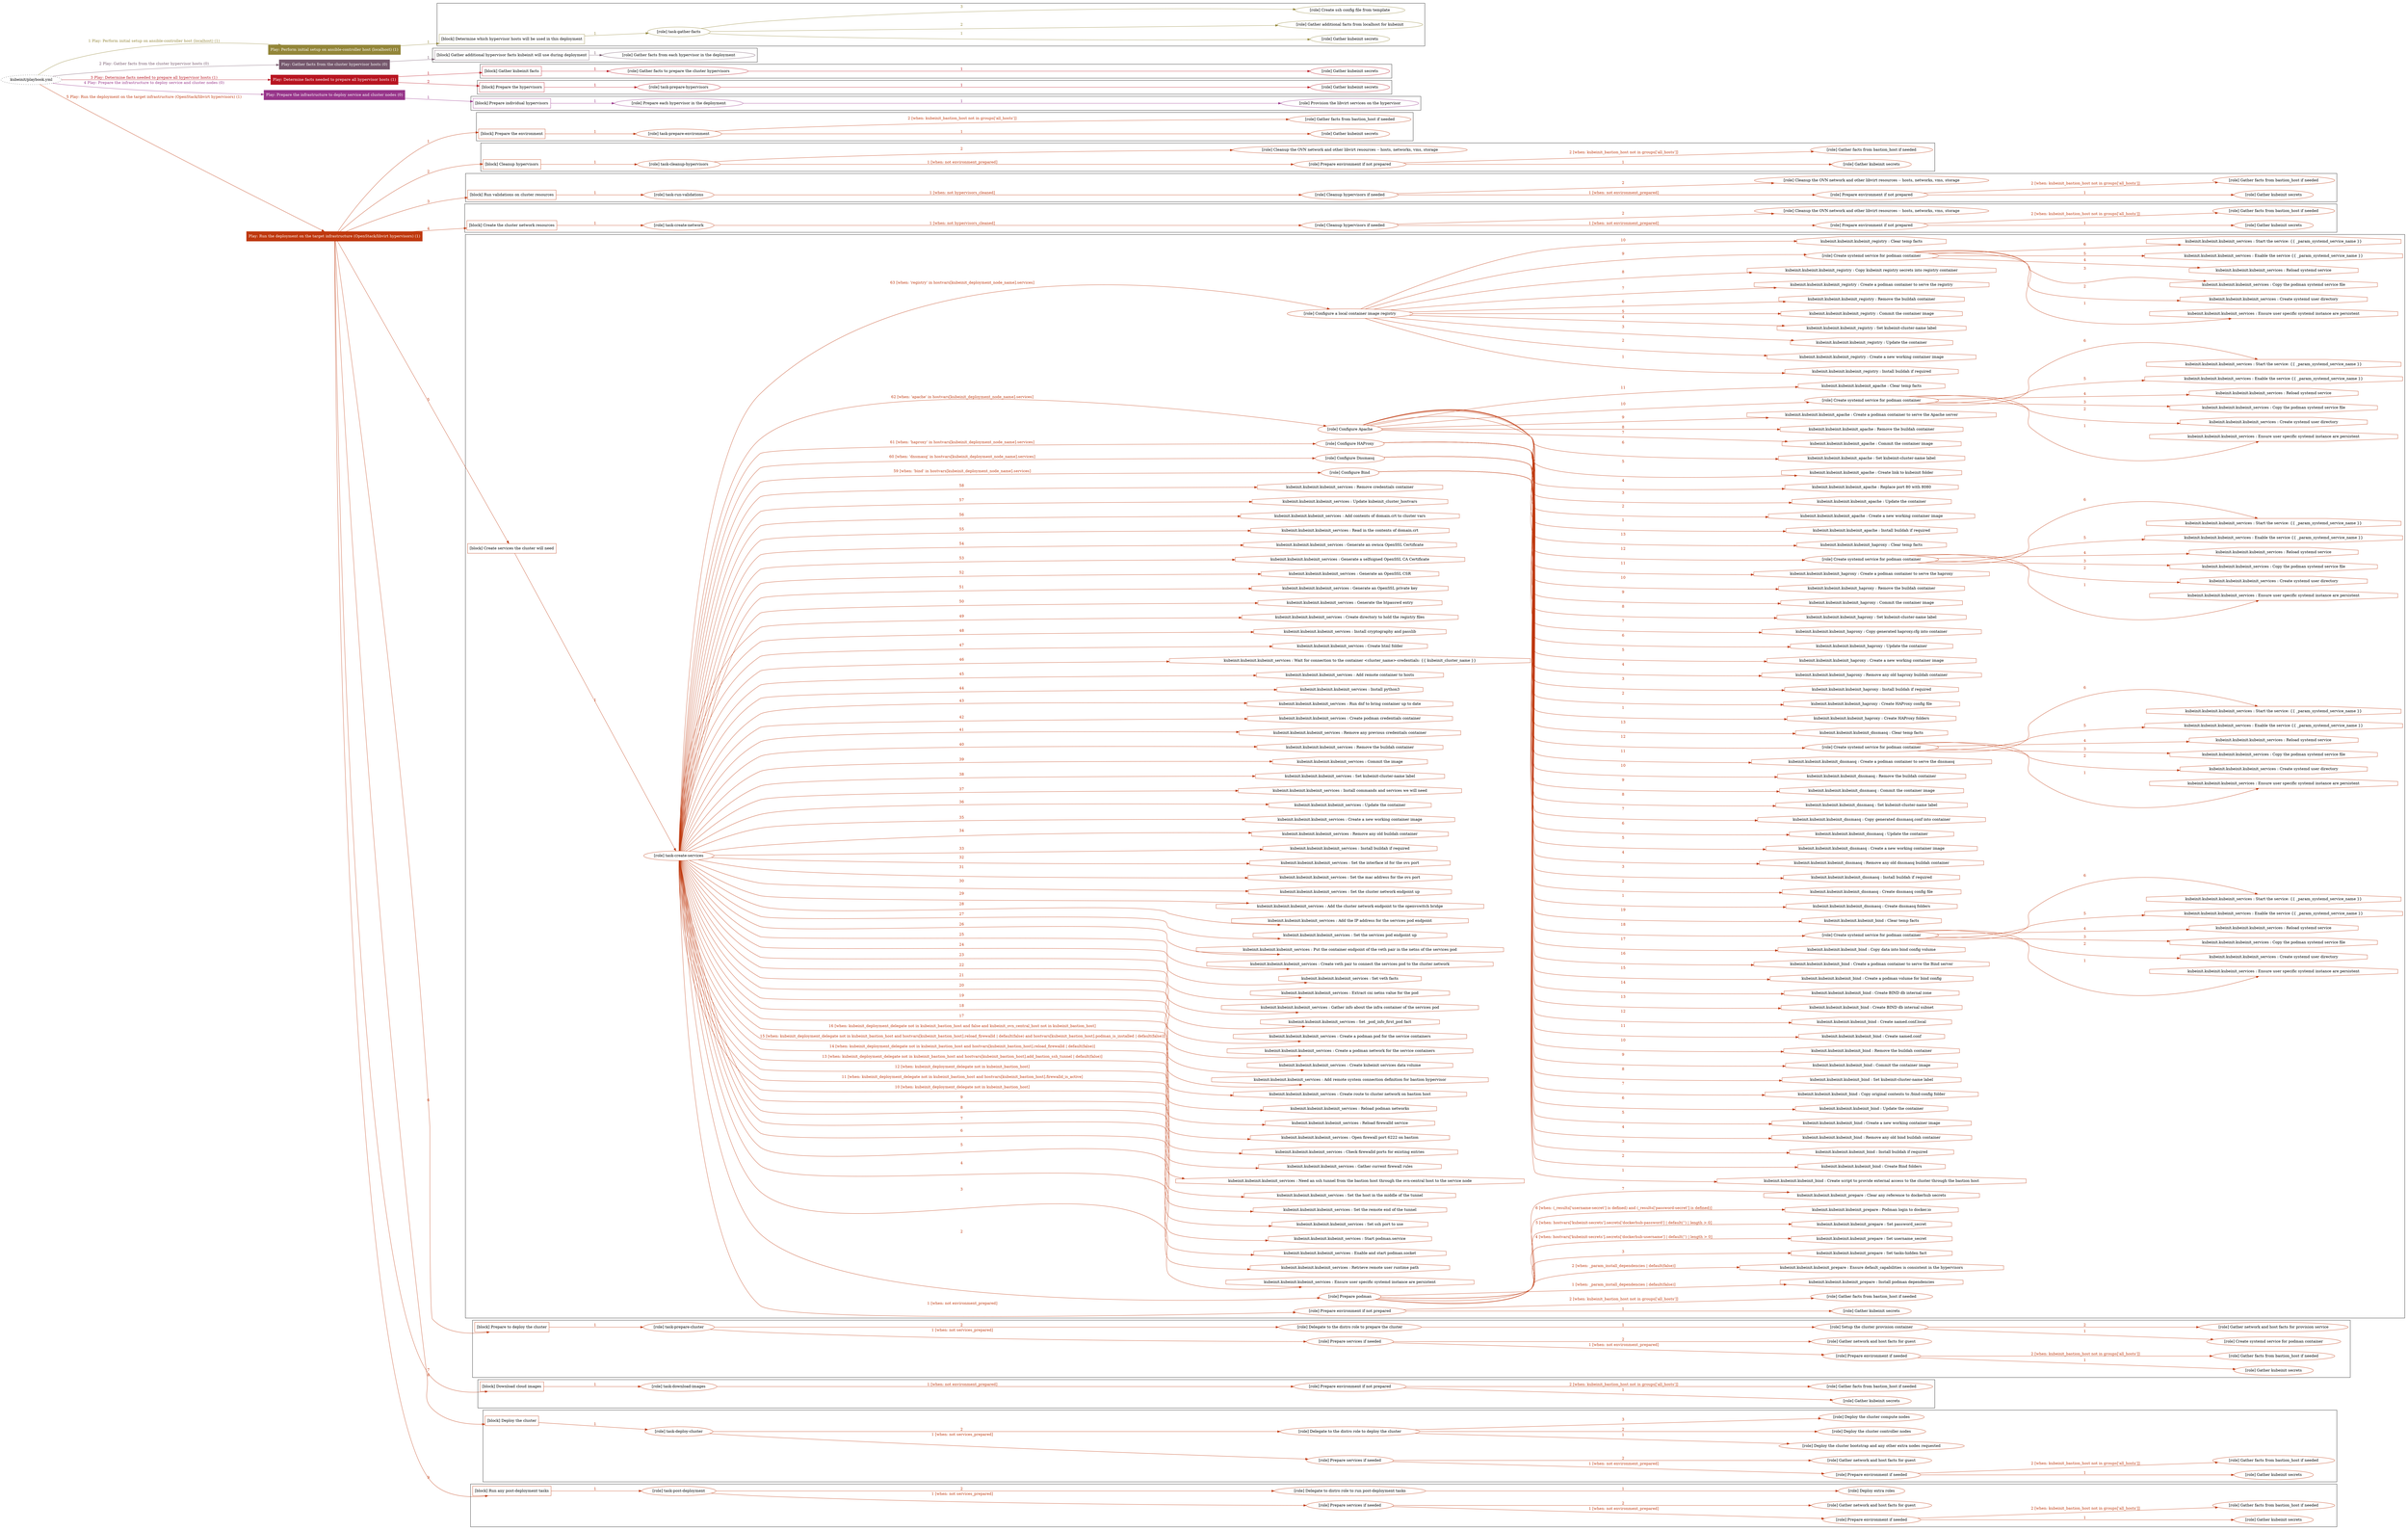 digraph {
	graph [concentrate=true ordering=in rankdir=LR ratio=fill]
	edge [esep=5 sep=10]
	"kubeinit/playbook.yml" [URL="/home/runner/work/kubeinit/kubeinit/kubeinit/playbook.yml" id=playbook_4014528f style=dotted]
	"kubeinit/playbook.yml" -> play_8ad18535 [label="1 Play: Perform initial setup on ansible-controller host (localhost) (1)" color="#938639" fontcolor="#938639" id=edge_play_8ad18535 labeltooltip="1 Play: Perform initial setup on ansible-controller host (localhost) (1)" tooltip="1 Play: Perform initial setup on ansible-controller host (localhost) (1)"]
	subgraph "Play: Perform initial setup on ansible-controller host (localhost) (1)" {
		play_8ad18535 [label="Play: Perform initial setup on ansible-controller host (localhost) (1)" URL="/home/runner/work/kubeinit/kubeinit/kubeinit/playbook.yml" color="#938639" fontcolor="#ffffff" id=play_8ad18535 shape=box style=filled tooltip=localhost]
		play_8ad18535 -> block_52f7d5ca [label=1 color="#938639" fontcolor="#938639" id=edge_block_52f7d5ca labeltooltip=1 tooltip=1]
		subgraph cluster_block_52f7d5ca {
			block_52f7d5ca [label="[block] Determine which hypervisor hosts will be used in this deployment" URL="/home/runner/work/kubeinit/kubeinit/kubeinit/playbook.yml" color="#938639" id=block_52f7d5ca labeltooltip="Determine which hypervisor hosts will be used in this deployment" shape=box tooltip="Determine which hypervisor hosts will be used in this deployment"]
			block_52f7d5ca -> role_af9be642 [label="1 " color="#938639" fontcolor="#938639" id=edge_role_af9be642 labeltooltip="1 " tooltip="1 "]
			subgraph "task-gather-facts" {
				role_af9be642 [label="[role] task-gather-facts" URL="/home/runner/work/kubeinit/kubeinit/kubeinit/playbook.yml" color="#938639" id=role_af9be642 tooltip="task-gather-facts"]
				role_af9be642 -> role_de42e254 [label="1 " color="#938639" fontcolor="#938639" id=edge_role_de42e254 labeltooltip="1 " tooltip="1 "]
				subgraph "Gather kubeinit secrets" {
					role_de42e254 [label="[role] Gather kubeinit secrets" URL="/home/runner/.ansible/collections/ansible_collections/kubeinit/kubeinit/roles/kubeinit_prepare/tasks/build_hypervisors_group.yml" color="#938639" id=role_de42e254 tooltip="Gather kubeinit secrets"]
				}
				role_af9be642 -> role_64f4c3f9 [label="2 " color="#938639" fontcolor="#938639" id=edge_role_64f4c3f9 labeltooltip="2 " tooltip="2 "]
				subgraph "Gather additional facts from localhost for kubeinit" {
					role_64f4c3f9 [label="[role] Gather additional facts from localhost for kubeinit" URL="/home/runner/.ansible/collections/ansible_collections/kubeinit/kubeinit/roles/kubeinit_prepare/tasks/build_hypervisors_group.yml" color="#938639" id=role_64f4c3f9 tooltip="Gather additional facts from localhost for kubeinit"]
				}
				role_af9be642 -> role_aaa5a963 [label="3 " color="#938639" fontcolor="#938639" id=edge_role_aaa5a963 labeltooltip="3 " tooltip="3 "]
				subgraph "Create ssh config file from template" {
					role_aaa5a963 [label="[role] Create ssh config file from template" URL="/home/runner/.ansible/collections/ansible_collections/kubeinit/kubeinit/roles/kubeinit_prepare/tasks/build_hypervisors_group.yml" color="#938639" id=role_aaa5a963 tooltip="Create ssh config file from template"]
				}
			}
		}
	}
	"kubeinit/playbook.yml" -> play_2e05c8e2 [label="2 Play: Gather facts from the cluster hypervisor hosts (0)" color="#75576c" fontcolor="#75576c" id=edge_play_2e05c8e2 labeltooltip="2 Play: Gather facts from the cluster hypervisor hosts (0)" tooltip="2 Play: Gather facts from the cluster hypervisor hosts (0)"]
	subgraph "Play: Gather facts from the cluster hypervisor hosts (0)" {
		play_2e05c8e2 [label="Play: Gather facts from the cluster hypervisor hosts (0)" URL="/home/runner/work/kubeinit/kubeinit/kubeinit/playbook.yml" color="#75576c" fontcolor="#ffffff" id=play_2e05c8e2 shape=box style=filled tooltip="Play: Gather facts from the cluster hypervisor hosts (0)"]
		play_2e05c8e2 -> block_5c0142c1 [label=1 color="#75576c" fontcolor="#75576c" id=edge_block_5c0142c1 labeltooltip=1 tooltip=1]
		subgraph cluster_block_5c0142c1 {
			block_5c0142c1 [label="[block] Gather additional hypervisor facts kubeinit will use during deployment" URL="/home/runner/work/kubeinit/kubeinit/kubeinit/playbook.yml" color="#75576c" id=block_5c0142c1 labeltooltip="Gather additional hypervisor facts kubeinit will use during deployment" shape=box tooltip="Gather additional hypervisor facts kubeinit will use during deployment"]
			block_5c0142c1 -> role_4cb2dc49 [label="1 " color="#75576c" fontcolor="#75576c" id=edge_role_4cb2dc49 labeltooltip="1 " tooltip="1 "]
			subgraph "Gather facts from each hypervisor in the deployment" {
				role_4cb2dc49 [label="[role] Gather facts from each hypervisor in the deployment" URL="/home/runner/work/kubeinit/kubeinit/kubeinit/playbook.yml" color="#75576c" id=role_4cb2dc49 tooltip="Gather facts from each hypervisor in the deployment"]
			}
		}
	}
	"kubeinit/playbook.yml" -> play_b3aa29eb [label="3 Play: Determine facts needed to prepare all hypervisor hosts (1)" color="#b81420" fontcolor="#b81420" id=edge_play_b3aa29eb labeltooltip="3 Play: Determine facts needed to prepare all hypervisor hosts (1)" tooltip="3 Play: Determine facts needed to prepare all hypervisor hosts (1)"]
	subgraph "Play: Determine facts needed to prepare all hypervisor hosts (1)" {
		play_b3aa29eb [label="Play: Determine facts needed to prepare all hypervisor hosts (1)" URL="/home/runner/work/kubeinit/kubeinit/kubeinit/playbook.yml" color="#b81420" fontcolor="#ffffff" id=play_b3aa29eb shape=box style=filled tooltip=localhost]
		play_b3aa29eb -> block_92183757 [label=1 color="#b81420" fontcolor="#b81420" id=edge_block_92183757 labeltooltip=1 tooltip=1]
		subgraph cluster_block_92183757 {
			block_92183757 [label="[block] Gather kubeinit facts" URL="/home/runner/work/kubeinit/kubeinit/kubeinit/playbook.yml" color="#b81420" id=block_92183757 labeltooltip="Gather kubeinit facts" shape=box tooltip="Gather kubeinit facts"]
			block_92183757 -> role_a3e2016f [label="1 " color="#b81420" fontcolor="#b81420" id=edge_role_a3e2016f labeltooltip="1 " tooltip="1 "]
			subgraph "Gather facts to prepare the cluster hypervisors" {
				role_a3e2016f [label="[role] Gather facts to prepare the cluster hypervisors" URL="/home/runner/work/kubeinit/kubeinit/kubeinit/playbook.yml" color="#b81420" id=role_a3e2016f tooltip="Gather facts to prepare the cluster hypervisors"]
				role_a3e2016f -> role_130f790d [label="1 " color="#b81420" fontcolor="#b81420" id=edge_role_130f790d labeltooltip="1 " tooltip="1 "]
				subgraph "Gather kubeinit secrets" {
					role_130f790d [label="[role] Gather kubeinit secrets" URL="/home/runner/.ansible/collections/ansible_collections/kubeinit/kubeinit/roles/kubeinit_prepare/tasks/gather_kubeinit_facts.yml" color="#b81420" id=role_130f790d tooltip="Gather kubeinit secrets"]
				}
			}
		}
		play_b3aa29eb -> block_dc19befe [label=2 color="#b81420" fontcolor="#b81420" id=edge_block_dc19befe labeltooltip=2 tooltip=2]
		subgraph cluster_block_dc19befe {
			block_dc19befe [label="[block] Prepare the hypervisors" URL="/home/runner/work/kubeinit/kubeinit/kubeinit/playbook.yml" color="#b81420" id=block_dc19befe labeltooltip="Prepare the hypervisors" shape=box tooltip="Prepare the hypervisors"]
			block_dc19befe -> role_618adae0 [label="1 " color="#b81420" fontcolor="#b81420" id=edge_role_618adae0 labeltooltip="1 " tooltip="1 "]
			subgraph "task-prepare-hypervisors" {
				role_618adae0 [label="[role] task-prepare-hypervisors" URL="/home/runner/work/kubeinit/kubeinit/kubeinit/playbook.yml" color="#b81420" id=role_618adae0 tooltip="task-prepare-hypervisors"]
				role_618adae0 -> role_197383ee [label="1 " color="#b81420" fontcolor="#b81420" id=edge_role_197383ee labeltooltip="1 " tooltip="1 "]
				subgraph "Gather kubeinit secrets" {
					role_197383ee [label="[role] Gather kubeinit secrets" URL="/home/runner/.ansible/collections/ansible_collections/kubeinit/kubeinit/roles/kubeinit_prepare/tasks/gather_kubeinit_facts.yml" color="#b81420" id=role_197383ee tooltip="Gather kubeinit secrets"]
				}
			}
		}
	}
	"kubeinit/playbook.yml" -> play_40606817 [label="4 Play: Prepare the infrastructure to deploy service and cluster nodes (0)" color="#97358a" fontcolor="#97358a" id=edge_play_40606817 labeltooltip="4 Play: Prepare the infrastructure to deploy service and cluster nodes (0)" tooltip="4 Play: Prepare the infrastructure to deploy service and cluster nodes (0)"]
	subgraph "Play: Prepare the infrastructure to deploy service and cluster nodes (0)" {
		play_40606817 [label="Play: Prepare the infrastructure to deploy service and cluster nodes (0)" URL="/home/runner/work/kubeinit/kubeinit/kubeinit/playbook.yml" color="#97358a" fontcolor="#ffffff" id=play_40606817 shape=box style=filled tooltip="Play: Prepare the infrastructure to deploy service and cluster nodes (0)"]
		play_40606817 -> block_96ee0229 [label=1 color="#97358a" fontcolor="#97358a" id=edge_block_96ee0229 labeltooltip=1 tooltip=1]
		subgraph cluster_block_96ee0229 {
			block_96ee0229 [label="[block] Prepare individual hypervisors" URL="/home/runner/work/kubeinit/kubeinit/kubeinit/playbook.yml" color="#97358a" id=block_96ee0229 labeltooltip="Prepare individual hypervisors" shape=box tooltip="Prepare individual hypervisors"]
			block_96ee0229 -> role_c4861cd1 [label="1 " color="#97358a" fontcolor="#97358a" id=edge_role_c4861cd1 labeltooltip="1 " tooltip="1 "]
			subgraph "Prepare each hypervisor in the deployment" {
				role_c4861cd1 [label="[role] Prepare each hypervisor in the deployment" URL="/home/runner/work/kubeinit/kubeinit/kubeinit/playbook.yml" color="#97358a" id=role_c4861cd1 tooltip="Prepare each hypervisor in the deployment"]
				role_c4861cd1 -> role_d0afe84d [label="1 " color="#97358a" fontcolor="#97358a" id=edge_role_d0afe84d labeltooltip="1 " tooltip="1 "]
				subgraph "Provision the libvirt services on the hypervisor" {
					role_d0afe84d [label="[role] Provision the libvirt services on the hypervisor" URL="/home/runner/.ansible/collections/ansible_collections/kubeinit/kubeinit/roles/kubeinit_prepare/tasks/prepare_hypervisor.yml" color="#97358a" id=role_d0afe84d tooltip="Provision the libvirt services on the hypervisor"]
				}
			}
		}
	}
	"kubeinit/playbook.yml" -> play_f39ce574 [label="5 Play: Run the deployment on the target infrastructure (OpenStack/libvirt hypervisors) (1)" color="#bf380d" fontcolor="#bf380d" id=edge_play_f39ce574 labeltooltip="5 Play: Run the deployment on the target infrastructure (OpenStack/libvirt hypervisors) (1)" tooltip="5 Play: Run the deployment on the target infrastructure (OpenStack/libvirt hypervisors) (1)"]
	subgraph "Play: Run the deployment on the target infrastructure (OpenStack/libvirt hypervisors) (1)" {
		play_f39ce574 [label="Play: Run the deployment on the target infrastructure (OpenStack/libvirt hypervisors) (1)" URL="/home/runner/work/kubeinit/kubeinit/kubeinit/playbook.yml" color="#bf380d" fontcolor="#ffffff" id=play_f39ce574 shape=box style=filled tooltip=localhost]
		play_f39ce574 -> block_a689056b [label=1 color="#bf380d" fontcolor="#bf380d" id=edge_block_a689056b labeltooltip=1 tooltip=1]
		subgraph cluster_block_a689056b {
			block_a689056b [label="[block] Prepare the environment" URL="/home/runner/work/kubeinit/kubeinit/kubeinit/playbook.yml" color="#bf380d" id=block_a689056b labeltooltip="Prepare the environment" shape=box tooltip="Prepare the environment"]
			block_a689056b -> role_1d0ee930 [label="1 " color="#bf380d" fontcolor="#bf380d" id=edge_role_1d0ee930 labeltooltip="1 " tooltip="1 "]
			subgraph "task-prepare-environment" {
				role_1d0ee930 [label="[role] task-prepare-environment" URL="/home/runner/work/kubeinit/kubeinit/kubeinit/playbook.yml" color="#bf380d" id=role_1d0ee930 tooltip="task-prepare-environment"]
				role_1d0ee930 -> role_aa6adbbc [label="1 " color="#bf380d" fontcolor="#bf380d" id=edge_role_aa6adbbc labeltooltip="1 " tooltip="1 "]
				subgraph "Gather kubeinit secrets" {
					role_aa6adbbc [label="[role] Gather kubeinit secrets" URL="/home/runner/.ansible/collections/ansible_collections/kubeinit/kubeinit/roles/kubeinit_prepare/tasks/gather_kubeinit_facts.yml" color="#bf380d" id=role_aa6adbbc tooltip="Gather kubeinit secrets"]
				}
				role_1d0ee930 -> role_b67d2b8e [label="2 [when: kubeinit_bastion_host not in groups['all_hosts']]" color="#bf380d" fontcolor="#bf380d" id=edge_role_b67d2b8e labeltooltip="2 [when: kubeinit_bastion_host not in groups['all_hosts']]" tooltip="2 [when: kubeinit_bastion_host not in groups['all_hosts']]"]
				subgraph "Gather facts from bastion_host if needed" {
					role_b67d2b8e [label="[role] Gather facts from bastion_host if needed" URL="/home/runner/.ansible/collections/ansible_collections/kubeinit/kubeinit/roles/kubeinit_prepare/tasks/main.yml" color="#bf380d" id=role_b67d2b8e tooltip="Gather facts from bastion_host if needed"]
				}
			}
		}
		play_f39ce574 -> block_7a5070c4 [label=2 color="#bf380d" fontcolor="#bf380d" id=edge_block_7a5070c4 labeltooltip=2 tooltip=2]
		subgraph cluster_block_7a5070c4 {
			block_7a5070c4 [label="[block] Cleanup hypervisors" URL="/home/runner/work/kubeinit/kubeinit/kubeinit/playbook.yml" color="#bf380d" id=block_7a5070c4 labeltooltip="Cleanup hypervisors" shape=box tooltip="Cleanup hypervisors"]
			block_7a5070c4 -> role_f8bfbd16 [label="1 " color="#bf380d" fontcolor="#bf380d" id=edge_role_f8bfbd16 labeltooltip="1 " tooltip="1 "]
			subgraph "task-cleanup-hypervisors" {
				role_f8bfbd16 [label="[role] task-cleanup-hypervisors" URL="/home/runner/work/kubeinit/kubeinit/kubeinit/playbook.yml" color="#bf380d" id=role_f8bfbd16 tooltip="task-cleanup-hypervisors"]
				role_f8bfbd16 -> role_c3adc5f9 [label="1 [when: not environment_prepared]" color="#bf380d" fontcolor="#bf380d" id=edge_role_c3adc5f9 labeltooltip="1 [when: not environment_prepared]" tooltip="1 [when: not environment_prepared]"]
				subgraph "Prepare environment if not prepared" {
					role_c3adc5f9 [label="[role] Prepare environment if not prepared" URL="/home/runner/.ansible/collections/ansible_collections/kubeinit/kubeinit/roles/kubeinit_libvirt/tasks/cleanup_hypervisors.yml" color="#bf380d" id=role_c3adc5f9 tooltip="Prepare environment if not prepared"]
					role_c3adc5f9 -> role_1763f106 [label="1 " color="#bf380d" fontcolor="#bf380d" id=edge_role_1763f106 labeltooltip="1 " tooltip="1 "]
					subgraph "Gather kubeinit secrets" {
						role_1763f106 [label="[role] Gather kubeinit secrets" URL="/home/runner/.ansible/collections/ansible_collections/kubeinit/kubeinit/roles/kubeinit_prepare/tasks/gather_kubeinit_facts.yml" color="#bf380d" id=role_1763f106 tooltip="Gather kubeinit secrets"]
					}
					role_c3adc5f9 -> role_30651c40 [label="2 [when: kubeinit_bastion_host not in groups['all_hosts']]" color="#bf380d" fontcolor="#bf380d" id=edge_role_30651c40 labeltooltip="2 [when: kubeinit_bastion_host not in groups['all_hosts']]" tooltip="2 [when: kubeinit_bastion_host not in groups['all_hosts']]"]
					subgraph "Gather facts from bastion_host if needed" {
						role_30651c40 [label="[role] Gather facts from bastion_host if needed" URL="/home/runner/.ansible/collections/ansible_collections/kubeinit/kubeinit/roles/kubeinit_prepare/tasks/main.yml" color="#bf380d" id=role_30651c40 tooltip="Gather facts from bastion_host if needed"]
					}
				}
				role_f8bfbd16 -> role_d69728cd [label="2 " color="#bf380d" fontcolor="#bf380d" id=edge_role_d69728cd labeltooltip="2 " tooltip="2 "]
				subgraph "Cleanup the OVN network and other libvirt resources -- hosts, networks, vms, storage" {
					role_d69728cd [label="[role] Cleanup the OVN network and other libvirt resources -- hosts, networks, vms, storage" URL="/home/runner/.ansible/collections/ansible_collections/kubeinit/kubeinit/roles/kubeinit_libvirt/tasks/cleanup_hypervisors.yml" color="#bf380d" id=role_d69728cd tooltip="Cleanup the OVN network and other libvirt resources -- hosts, networks, vms, storage"]
				}
			}
		}
		play_f39ce574 -> block_c98b6c23 [label=3 color="#bf380d" fontcolor="#bf380d" id=edge_block_c98b6c23 labeltooltip=3 tooltip=3]
		subgraph cluster_block_c98b6c23 {
			block_c98b6c23 [label="[block] Run validations on cluster resources" URL="/home/runner/work/kubeinit/kubeinit/kubeinit/playbook.yml" color="#bf380d" id=block_c98b6c23 labeltooltip="Run validations on cluster resources" shape=box tooltip="Run validations on cluster resources"]
			block_c98b6c23 -> role_a3940f02 [label="1 " color="#bf380d" fontcolor="#bf380d" id=edge_role_a3940f02 labeltooltip="1 " tooltip="1 "]
			subgraph "task-run-validations" {
				role_a3940f02 [label="[role] task-run-validations" URL="/home/runner/work/kubeinit/kubeinit/kubeinit/playbook.yml" color="#bf380d" id=role_a3940f02 tooltip="task-run-validations"]
				role_a3940f02 -> role_336dc562 [label="1 [when: not hypervisors_cleaned]" color="#bf380d" fontcolor="#bf380d" id=edge_role_336dc562 labeltooltip="1 [when: not hypervisors_cleaned]" tooltip="1 [when: not hypervisors_cleaned]"]
				subgraph "Cleanup hypervisors if needed" {
					role_336dc562 [label="[role] Cleanup hypervisors if needed" URL="/home/runner/.ansible/collections/ansible_collections/kubeinit/kubeinit/roles/kubeinit_validations/tasks/main.yml" color="#bf380d" id=role_336dc562 tooltip="Cleanup hypervisors if needed"]
					role_336dc562 -> role_06a027b2 [label="1 [when: not environment_prepared]" color="#bf380d" fontcolor="#bf380d" id=edge_role_06a027b2 labeltooltip="1 [when: not environment_prepared]" tooltip="1 [when: not environment_prepared]"]
					subgraph "Prepare environment if not prepared" {
						role_06a027b2 [label="[role] Prepare environment if not prepared" URL="/home/runner/.ansible/collections/ansible_collections/kubeinit/kubeinit/roles/kubeinit_libvirt/tasks/cleanup_hypervisors.yml" color="#bf380d" id=role_06a027b2 tooltip="Prepare environment if not prepared"]
						role_06a027b2 -> role_547d5ef0 [label="1 " color="#bf380d" fontcolor="#bf380d" id=edge_role_547d5ef0 labeltooltip="1 " tooltip="1 "]
						subgraph "Gather kubeinit secrets" {
							role_547d5ef0 [label="[role] Gather kubeinit secrets" URL="/home/runner/.ansible/collections/ansible_collections/kubeinit/kubeinit/roles/kubeinit_prepare/tasks/gather_kubeinit_facts.yml" color="#bf380d" id=role_547d5ef0 tooltip="Gather kubeinit secrets"]
						}
						role_06a027b2 -> role_ddb4d85e [label="2 [when: kubeinit_bastion_host not in groups['all_hosts']]" color="#bf380d" fontcolor="#bf380d" id=edge_role_ddb4d85e labeltooltip="2 [when: kubeinit_bastion_host not in groups['all_hosts']]" tooltip="2 [when: kubeinit_bastion_host not in groups['all_hosts']]"]
						subgraph "Gather facts from bastion_host if needed" {
							role_ddb4d85e [label="[role] Gather facts from bastion_host if needed" URL="/home/runner/.ansible/collections/ansible_collections/kubeinit/kubeinit/roles/kubeinit_prepare/tasks/main.yml" color="#bf380d" id=role_ddb4d85e tooltip="Gather facts from bastion_host if needed"]
						}
					}
					role_336dc562 -> role_3ea17599 [label="2 " color="#bf380d" fontcolor="#bf380d" id=edge_role_3ea17599 labeltooltip="2 " tooltip="2 "]
					subgraph "Cleanup the OVN network and other libvirt resources -- hosts, networks, vms, storage" {
						role_3ea17599 [label="[role] Cleanup the OVN network and other libvirt resources -- hosts, networks, vms, storage" URL="/home/runner/.ansible/collections/ansible_collections/kubeinit/kubeinit/roles/kubeinit_libvirt/tasks/cleanup_hypervisors.yml" color="#bf380d" id=role_3ea17599 tooltip="Cleanup the OVN network and other libvirt resources -- hosts, networks, vms, storage"]
					}
				}
			}
		}
		play_f39ce574 -> block_e58c12e8 [label=4 color="#bf380d" fontcolor="#bf380d" id=edge_block_e58c12e8 labeltooltip=4 tooltip=4]
		subgraph cluster_block_e58c12e8 {
			block_e58c12e8 [label="[block] Create the cluster network resources" URL="/home/runner/work/kubeinit/kubeinit/kubeinit/playbook.yml" color="#bf380d" id=block_e58c12e8 labeltooltip="Create the cluster network resources" shape=box tooltip="Create the cluster network resources"]
			block_e58c12e8 -> role_a02de6af [label="1 " color="#bf380d" fontcolor="#bf380d" id=edge_role_a02de6af labeltooltip="1 " tooltip="1 "]
			subgraph "task-create-network" {
				role_a02de6af [label="[role] task-create-network" URL="/home/runner/work/kubeinit/kubeinit/kubeinit/playbook.yml" color="#bf380d" id=role_a02de6af tooltip="task-create-network"]
				role_a02de6af -> role_d24bd9dc [label="1 [when: not hypervisors_cleaned]" color="#bf380d" fontcolor="#bf380d" id=edge_role_d24bd9dc labeltooltip="1 [when: not hypervisors_cleaned]" tooltip="1 [when: not hypervisors_cleaned]"]
				subgraph "Cleanup hypervisors if needed" {
					role_d24bd9dc [label="[role] Cleanup hypervisors if needed" URL="/home/runner/.ansible/collections/ansible_collections/kubeinit/kubeinit/roles/kubeinit_libvirt/tasks/create_network.yml" color="#bf380d" id=role_d24bd9dc tooltip="Cleanup hypervisors if needed"]
					role_d24bd9dc -> role_6b52d307 [label="1 [when: not environment_prepared]" color="#bf380d" fontcolor="#bf380d" id=edge_role_6b52d307 labeltooltip="1 [when: not environment_prepared]" tooltip="1 [when: not environment_prepared]"]
					subgraph "Prepare environment if not prepared" {
						role_6b52d307 [label="[role] Prepare environment if not prepared" URL="/home/runner/.ansible/collections/ansible_collections/kubeinit/kubeinit/roles/kubeinit_libvirt/tasks/cleanup_hypervisors.yml" color="#bf380d" id=role_6b52d307 tooltip="Prepare environment if not prepared"]
						role_6b52d307 -> role_c436bbde [label="1 " color="#bf380d" fontcolor="#bf380d" id=edge_role_c436bbde labeltooltip="1 " tooltip="1 "]
						subgraph "Gather kubeinit secrets" {
							role_c436bbde [label="[role] Gather kubeinit secrets" URL="/home/runner/.ansible/collections/ansible_collections/kubeinit/kubeinit/roles/kubeinit_prepare/tasks/gather_kubeinit_facts.yml" color="#bf380d" id=role_c436bbde tooltip="Gather kubeinit secrets"]
						}
						role_6b52d307 -> role_971cd274 [label="2 [when: kubeinit_bastion_host not in groups['all_hosts']]" color="#bf380d" fontcolor="#bf380d" id=edge_role_971cd274 labeltooltip="2 [when: kubeinit_bastion_host not in groups['all_hosts']]" tooltip="2 [when: kubeinit_bastion_host not in groups['all_hosts']]"]
						subgraph "Gather facts from bastion_host if needed" {
							role_971cd274 [label="[role] Gather facts from bastion_host if needed" URL="/home/runner/.ansible/collections/ansible_collections/kubeinit/kubeinit/roles/kubeinit_prepare/tasks/main.yml" color="#bf380d" id=role_971cd274 tooltip="Gather facts from bastion_host if needed"]
						}
					}
					role_d24bd9dc -> role_1f158098 [label="2 " color="#bf380d" fontcolor="#bf380d" id=edge_role_1f158098 labeltooltip="2 " tooltip="2 "]
					subgraph "Cleanup the OVN network and other libvirt resources -- hosts, networks, vms, storage" {
						role_1f158098 [label="[role] Cleanup the OVN network and other libvirt resources -- hosts, networks, vms, storage" URL="/home/runner/.ansible/collections/ansible_collections/kubeinit/kubeinit/roles/kubeinit_libvirt/tasks/cleanup_hypervisors.yml" color="#bf380d" id=role_1f158098 tooltip="Cleanup the OVN network and other libvirt resources -- hosts, networks, vms, storage"]
					}
				}
			}
		}
		play_f39ce574 -> block_1524d3a3 [label=5 color="#bf380d" fontcolor="#bf380d" id=edge_block_1524d3a3 labeltooltip=5 tooltip=5]
		subgraph cluster_block_1524d3a3 {
			block_1524d3a3 [label="[block] Create services the cluster will need" URL="/home/runner/work/kubeinit/kubeinit/kubeinit/playbook.yml" color="#bf380d" id=block_1524d3a3 labeltooltip="Create services the cluster will need" shape=box tooltip="Create services the cluster will need"]
			block_1524d3a3 -> role_7f913e69 [label="1 " color="#bf380d" fontcolor="#bf380d" id=edge_role_7f913e69 labeltooltip="1 " tooltip="1 "]
			subgraph "task-create-services" {
				role_7f913e69 [label="[role] task-create-services" URL="/home/runner/work/kubeinit/kubeinit/kubeinit/playbook.yml" color="#bf380d" id=role_7f913e69 tooltip="task-create-services"]
				role_7f913e69 -> role_f96e8b46 [label="1 [when: not environment_prepared]" color="#bf380d" fontcolor="#bf380d" id=edge_role_f96e8b46 labeltooltip="1 [when: not environment_prepared]" tooltip="1 [when: not environment_prepared]"]
				subgraph "Prepare environment if not prepared" {
					role_f96e8b46 [label="[role] Prepare environment if not prepared" URL="/home/runner/.ansible/collections/ansible_collections/kubeinit/kubeinit/roles/kubeinit_services/tasks/main.yml" color="#bf380d" id=role_f96e8b46 tooltip="Prepare environment if not prepared"]
					role_f96e8b46 -> role_55a84f2a [label="1 " color="#bf380d" fontcolor="#bf380d" id=edge_role_55a84f2a labeltooltip="1 " tooltip="1 "]
					subgraph "Gather kubeinit secrets" {
						role_55a84f2a [label="[role] Gather kubeinit secrets" URL="/home/runner/.ansible/collections/ansible_collections/kubeinit/kubeinit/roles/kubeinit_prepare/tasks/gather_kubeinit_facts.yml" color="#bf380d" id=role_55a84f2a tooltip="Gather kubeinit secrets"]
					}
					role_f96e8b46 -> role_6b00f1e8 [label="2 [when: kubeinit_bastion_host not in groups['all_hosts']]" color="#bf380d" fontcolor="#bf380d" id=edge_role_6b00f1e8 labeltooltip="2 [when: kubeinit_bastion_host not in groups['all_hosts']]" tooltip="2 [when: kubeinit_bastion_host not in groups['all_hosts']]"]
					subgraph "Gather facts from bastion_host if needed" {
						role_6b00f1e8 [label="[role] Gather facts from bastion_host if needed" URL="/home/runner/.ansible/collections/ansible_collections/kubeinit/kubeinit/roles/kubeinit_prepare/tasks/main.yml" color="#bf380d" id=role_6b00f1e8 tooltip="Gather facts from bastion_host if needed"]
					}
				}
				role_7f913e69 -> role_6bbb9b99 [label="2 " color="#bf380d" fontcolor="#bf380d" id=edge_role_6bbb9b99 labeltooltip="2 " tooltip="2 "]
				subgraph "Prepare podman" {
					role_6bbb9b99 [label="[role] Prepare podman" URL="/home/runner/.ansible/collections/ansible_collections/kubeinit/kubeinit/roles/kubeinit_services/tasks/00_create_service_pod.yml" color="#bf380d" id=role_6bbb9b99 tooltip="Prepare podman"]
					task_c03381e4 [label="kubeinit.kubeinit.kubeinit_prepare : Install podman dependencies" URL="/home/runner/.ansible/collections/ansible_collections/kubeinit/kubeinit/roles/kubeinit_prepare/tasks/prepare_podman.yml" color="#bf380d" id=task_c03381e4 shape=octagon tooltip="kubeinit.kubeinit.kubeinit_prepare : Install podman dependencies"]
					role_6bbb9b99 -> task_c03381e4 [label="1 [when: _param_install_dependencies | default(false)]" color="#bf380d" fontcolor="#bf380d" id=edge_task_c03381e4 labeltooltip="1 [when: _param_install_dependencies | default(false)]" tooltip="1 [when: _param_install_dependencies | default(false)]"]
					task_f7294e30 [label="kubeinit.kubeinit.kubeinit_prepare : Ensure default_capabilities is consistent in the hypervisors" URL="/home/runner/.ansible/collections/ansible_collections/kubeinit/kubeinit/roles/kubeinit_prepare/tasks/prepare_podman.yml" color="#bf380d" id=task_f7294e30 shape=octagon tooltip="kubeinit.kubeinit.kubeinit_prepare : Ensure default_capabilities is consistent in the hypervisors"]
					role_6bbb9b99 -> task_f7294e30 [label="2 [when: _param_install_dependencies | default(false)]" color="#bf380d" fontcolor="#bf380d" id=edge_task_f7294e30 labeltooltip="2 [when: _param_install_dependencies | default(false)]" tooltip="2 [when: _param_install_dependencies | default(false)]"]
					task_bdceeeb6 [label="kubeinit.kubeinit.kubeinit_prepare : Set tasks-hidden fact" URL="/home/runner/.ansible/collections/ansible_collections/kubeinit/kubeinit/roles/kubeinit_prepare/tasks/prepare_podman.yml" color="#bf380d" id=task_bdceeeb6 shape=octagon tooltip="kubeinit.kubeinit.kubeinit_prepare : Set tasks-hidden fact"]
					role_6bbb9b99 -> task_bdceeeb6 [label="3 " color="#bf380d" fontcolor="#bf380d" id=edge_task_bdceeeb6 labeltooltip="3 " tooltip="3 "]
					task_b784a3a4 [label="kubeinit.kubeinit.kubeinit_prepare : Set username_secret" URL="/home/runner/.ansible/collections/ansible_collections/kubeinit/kubeinit/roles/kubeinit_prepare/tasks/prepare_podman.yml" color="#bf380d" id=task_b784a3a4 shape=octagon tooltip="kubeinit.kubeinit.kubeinit_prepare : Set username_secret"]
					role_6bbb9b99 -> task_b784a3a4 [label="4 [when: hostvars['kubeinit-secrets'].secrets['dockerhub-username'] | default('') | length > 0]" color="#bf380d" fontcolor="#bf380d" id=edge_task_b784a3a4 labeltooltip="4 [when: hostvars['kubeinit-secrets'].secrets['dockerhub-username'] | default('') | length > 0]" tooltip="4 [when: hostvars['kubeinit-secrets'].secrets['dockerhub-username'] | default('') | length > 0]"]
					task_b7e9b2cb [label="kubeinit.kubeinit.kubeinit_prepare : Set password_secret" URL="/home/runner/.ansible/collections/ansible_collections/kubeinit/kubeinit/roles/kubeinit_prepare/tasks/prepare_podman.yml" color="#bf380d" id=task_b7e9b2cb shape=octagon tooltip="kubeinit.kubeinit.kubeinit_prepare : Set password_secret"]
					role_6bbb9b99 -> task_b7e9b2cb [label="5 [when: hostvars['kubeinit-secrets'].secrets['dockerhub-password'] | default('') | length > 0]" color="#bf380d" fontcolor="#bf380d" id=edge_task_b7e9b2cb labeltooltip="5 [when: hostvars['kubeinit-secrets'].secrets['dockerhub-password'] | default('') | length > 0]" tooltip="5 [when: hostvars['kubeinit-secrets'].secrets['dockerhub-password'] | default('') | length > 0]"]
					task_e7cba5a6 [label="kubeinit.kubeinit.kubeinit_prepare : Podman login to docker.io" URL="/home/runner/.ansible/collections/ansible_collections/kubeinit/kubeinit/roles/kubeinit_prepare/tasks/prepare_podman.yml" color="#bf380d" id=task_e7cba5a6 shape=octagon tooltip="kubeinit.kubeinit.kubeinit_prepare : Podman login to docker.io"]
					role_6bbb9b99 -> task_e7cba5a6 [label="6 [when: (_results['username-secret'] is defined) and (_results['password-secret'] is defined)]" color="#bf380d" fontcolor="#bf380d" id=edge_task_e7cba5a6 labeltooltip="6 [when: (_results['username-secret'] is defined) and (_results['password-secret'] is defined)]" tooltip="6 [when: (_results['username-secret'] is defined) and (_results['password-secret'] is defined)]"]
					task_2abe6db7 [label="kubeinit.kubeinit.kubeinit_prepare : Clear any reference to dockerhub secrets" URL="/home/runner/.ansible/collections/ansible_collections/kubeinit/kubeinit/roles/kubeinit_prepare/tasks/prepare_podman.yml" color="#bf380d" id=task_2abe6db7 shape=octagon tooltip="kubeinit.kubeinit.kubeinit_prepare : Clear any reference to dockerhub secrets"]
					role_6bbb9b99 -> task_2abe6db7 [label="7 " color="#bf380d" fontcolor="#bf380d" id=edge_task_2abe6db7 labeltooltip="7 " tooltip="7 "]
				}
				task_a5f09714 [label="kubeinit.kubeinit.kubeinit_services : Ensure user specific systemd instance are persistent" URL="/home/runner/.ansible/collections/ansible_collections/kubeinit/kubeinit/roles/kubeinit_services/tasks/00_create_service_pod.yml" color="#bf380d" id=task_a5f09714 shape=octagon tooltip="kubeinit.kubeinit.kubeinit_services : Ensure user specific systemd instance are persistent"]
				role_7f913e69 -> task_a5f09714 [label="3 " color="#bf380d" fontcolor="#bf380d" id=edge_task_a5f09714 labeltooltip="3 " tooltip="3 "]
				task_ee0f0db5 [label="kubeinit.kubeinit.kubeinit_services : Retrieve remote user runtime path" URL="/home/runner/.ansible/collections/ansible_collections/kubeinit/kubeinit/roles/kubeinit_services/tasks/00_create_service_pod.yml" color="#bf380d" id=task_ee0f0db5 shape=octagon tooltip="kubeinit.kubeinit.kubeinit_services : Retrieve remote user runtime path"]
				role_7f913e69 -> task_ee0f0db5 [label="4 " color="#bf380d" fontcolor="#bf380d" id=edge_task_ee0f0db5 labeltooltip="4 " tooltip="4 "]
				task_1a229be3 [label="kubeinit.kubeinit.kubeinit_services : Enable and start podman.socket" URL="/home/runner/.ansible/collections/ansible_collections/kubeinit/kubeinit/roles/kubeinit_services/tasks/00_create_service_pod.yml" color="#bf380d" id=task_1a229be3 shape=octagon tooltip="kubeinit.kubeinit.kubeinit_services : Enable and start podman.socket"]
				role_7f913e69 -> task_1a229be3 [label="5 " color="#bf380d" fontcolor="#bf380d" id=edge_task_1a229be3 labeltooltip="5 " tooltip="5 "]
				task_e1e92fc7 [label="kubeinit.kubeinit.kubeinit_services : Start podman.service" URL="/home/runner/.ansible/collections/ansible_collections/kubeinit/kubeinit/roles/kubeinit_services/tasks/00_create_service_pod.yml" color="#bf380d" id=task_e1e92fc7 shape=octagon tooltip="kubeinit.kubeinit.kubeinit_services : Start podman.service"]
				role_7f913e69 -> task_e1e92fc7 [label="6 " color="#bf380d" fontcolor="#bf380d" id=edge_task_e1e92fc7 labeltooltip="6 " tooltip="6 "]
				task_2c3af1eb [label="kubeinit.kubeinit.kubeinit_services : Set ssh port to use" URL="/home/runner/.ansible/collections/ansible_collections/kubeinit/kubeinit/roles/kubeinit_services/tasks/00_create_service_pod.yml" color="#bf380d" id=task_2c3af1eb shape=octagon tooltip="kubeinit.kubeinit.kubeinit_services : Set ssh port to use"]
				role_7f913e69 -> task_2c3af1eb [label="7 " color="#bf380d" fontcolor="#bf380d" id=edge_task_2c3af1eb labeltooltip="7 " tooltip="7 "]
				task_acda423d [label="kubeinit.kubeinit.kubeinit_services : Set the remote end of the tunnel" URL="/home/runner/.ansible/collections/ansible_collections/kubeinit/kubeinit/roles/kubeinit_services/tasks/00_create_service_pod.yml" color="#bf380d" id=task_acda423d shape=octagon tooltip="kubeinit.kubeinit.kubeinit_services : Set the remote end of the tunnel"]
				role_7f913e69 -> task_acda423d [label="8 " color="#bf380d" fontcolor="#bf380d" id=edge_task_acda423d labeltooltip="8 " tooltip="8 "]
				task_c74750fd [label="kubeinit.kubeinit.kubeinit_services : Set the host in the middle of the tunnel" URL="/home/runner/.ansible/collections/ansible_collections/kubeinit/kubeinit/roles/kubeinit_services/tasks/00_create_service_pod.yml" color="#bf380d" id=task_c74750fd shape=octagon tooltip="kubeinit.kubeinit.kubeinit_services : Set the host in the middle of the tunnel"]
				role_7f913e69 -> task_c74750fd [label="9 " color="#bf380d" fontcolor="#bf380d" id=edge_task_c74750fd labeltooltip="9 " tooltip="9 "]
				task_525c0d88 [label="kubeinit.kubeinit.kubeinit_services : Need an ssh tunnel from the bastion host through the ovn-central host to the service node" URL="/home/runner/.ansible/collections/ansible_collections/kubeinit/kubeinit/roles/kubeinit_services/tasks/00_create_service_pod.yml" color="#bf380d" id=task_525c0d88 shape=octagon tooltip="kubeinit.kubeinit.kubeinit_services : Need an ssh tunnel from the bastion host through the ovn-central host to the service node"]
				role_7f913e69 -> task_525c0d88 [label="10 [when: kubeinit_deployment_delegate not in kubeinit_bastion_host]" color="#bf380d" fontcolor="#bf380d" id=edge_task_525c0d88 labeltooltip="10 [when: kubeinit_deployment_delegate not in kubeinit_bastion_host]" tooltip="10 [when: kubeinit_deployment_delegate not in kubeinit_bastion_host]"]
				task_2f207ae6 [label="kubeinit.kubeinit.kubeinit_services : Gather current firewall rules" URL="/home/runner/.ansible/collections/ansible_collections/kubeinit/kubeinit/roles/kubeinit_services/tasks/00_create_service_pod.yml" color="#bf380d" id=task_2f207ae6 shape=octagon tooltip="kubeinit.kubeinit.kubeinit_services : Gather current firewall rules"]
				role_7f913e69 -> task_2f207ae6 [label="11 [when: kubeinit_deployment_delegate not in kubeinit_bastion_host and hostvars[kubeinit_bastion_host].firewalld_is_active]" color="#bf380d" fontcolor="#bf380d" id=edge_task_2f207ae6 labeltooltip="11 [when: kubeinit_deployment_delegate not in kubeinit_bastion_host and hostvars[kubeinit_bastion_host].firewalld_is_active]" tooltip="11 [when: kubeinit_deployment_delegate not in kubeinit_bastion_host and hostvars[kubeinit_bastion_host].firewalld_is_active]"]
				task_22356897 [label="kubeinit.kubeinit.kubeinit_services : Check firewalld ports for existing entries" URL="/home/runner/.ansible/collections/ansible_collections/kubeinit/kubeinit/roles/kubeinit_services/tasks/00_create_service_pod.yml" color="#bf380d" id=task_22356897 shape=octagon tooltip="kubeinit.kubeinit.kubeinit_services : Check firewalld ports for existing entries"]
				role_7f913e69 -> task_22356897 [label="12 [when: kubeinit_deployment_delegate not in kubeinit_bastion_host]" color="#bf380d" fontcolor="#bf380d" id=edge_task_22356897 labeltooltip="12 [when: kubeinit_deployment_delegate not in kubeinit_bastion_host]" tooltip="12 [when: kubeinit_deployment_delegate not in kubeinit_bastion_host]"]
				task_47b85633 [label="kubeinit.kubeinit.kubeinit_services : Open firewall port 6222 on bastion" URL="/home/runner/.ansible/collections/ansible_collections/kubeinit/kubeinit/roles/kubeinit_services/tasks/00_create_service_pod.yml" color="#bf380d" id=task_47b85633 shape=octagon tooltip="kubeinit.kubeinit.kubeinit_services : Open firewall port 6222 on bastion"]
				role_7f913e69 -> task_47b85633 [label="13 [when: kubeinit_deployment_delegate not in kubeinit_bastion_host and hostvars[kubeinit_bastion_host].add_bastion_ssh_tunnel | default(false)]" color="#bf380d" fontcolor="#bf380d" id=edge_task_47b85633 labeltooltip="13 [when: kubeinit_deployment_delegate not in kubeinit_bastion_host and hostvars[kubeinit_bastion_host].add_bastion_ssh_tunnel | default(false)]" tooltip="13 [when: kubeinit_deployment_delegate not in kubeinit_bastion_host and hostvars[kubeinit_bastion_host].add_bastion_ssh_tunnel | default(false)]"]
				task_37548f92 [label="kubeinit.kubeinit.kubeinit_services : Reload firewalld service" URL="/home/runner/.ansible/collections/ansible_collections/kubeinit/kubeinit/roles/kubeinit_services/tasks/00_create_service_pod.yml" color="#bf380d" id=task_37548f92 shape=octagon tooltip="kubeinit.kubeinit.kubeinit_services : Reload firewalld service"]
				role_7f913e69 -> task_37548f92 [label="14 [when: kubeinit_deployment_delegate not in kubeinit_bastion_host and hostvars[kubeinit_bastion_host].reload_firewalld | default(false)]" color="#bf380d" fontcolor="#bf380d" id=edge_task_37548f92 labeltooltip="14 [when: kubeinit_deployment_delegate not in kubeinit_bastion_host and hostvars[kubeinit_bastion_host].reload_firewalld | default(false)]" tooltip="14 [when: kubeinit_deployment_delegate not in kubeinit_bastion_host and hostvars[kubeinit_bastion_host].reload_firewalld | default(false)]"]
				task_d2b96ef6 [label="kubeinit.kubeinit.kubeinit_services : Reload podman networks" URL="/home/runner/.ansible/collections/ansible_collections/kubeinit/kubeinit/roles/kubeinit_services/tasks/00_create_service_pod.yml" color="#bf380d" id=task_d2b96ef6 shape=octagon tooltip="kubeinit.kubeinit.kubeinit_services : Reload podman networks"]
				role_7f913e69 -> task_d2b96ef6 [label="15 [when: kubeinit_deployment_delegate not in kubeinit_bastion_host and hostvars[kubeinit_bastion_host].reload_firewalld | default(false) and hostvars[kubeinit_bastion_host].podman_is_installed | default(false)]" color="#bf380d" fontcolor="#bf380d" id=edge_task_d2b96ef6 labeltooltip="15 [when: kubeinit_deployment_delegate not in kubeinit_bastion_host and hostvars[kubeinit_bastion_host].reload_firewalld | default(false) and hostvars[kubeinit_bastion_host].podman_is_installed | default(false)]" tooltip="15 [when: kubeinit_deployment_delegate not in kubeinit_bastion_host and hostvars[kubeinit_bastion_host].reload_firewalld | default(false) and hostvars[kubeinit_bastion_host].podman_is_installed | default(false)]"]
				task_61c1dd85 [label="kubeinit.kubeinit.kubeinit_services : Create route to cluster network on bastion host" URL="/home/runner/.ansible/collections/ansible_collections/kubeinit/kubeinit/roles/kubeinit_services/tasks/00_create_service_pod.yml" color="#bf380d" id=task_61c1dd85 shape=octagon tooltip="kubeinit.kubeinit.kubeinit_services : Create route to cluster network on bastion host"]
				role_7f913e69 -> task_61c1dd85 [label="16 [when: kubeinit_deployment_delegate not in kubeinit_bastion_host and false and kubeinit_ovn_central_host not in kubeinit_bastion_host]" color="#bf380d" fontcolor="#bf380d" id=edge_task_61c1dd85 labeltooltip="16 [when: kubeinit_deployment_delegate not in kubeinit_bastion_host and false and kubeinit_ovn_central_host not in kubeinit_bastion_host]" tooltip="16 [when: kubeinit_deployment_delegate not in kubeinit_bastion_host and false and kubeinit_ovn_central_host not in kubeinit_bastion_host]"]
				task_db76aaf8 [label="kubeinit.kubeinit.kubeinit_services : Add remote system connection definition for bastion hypervisor" URL="/home/runner/.ansible/collections/ansible_collections/kubeinit/kubeinit/roles/kubeinit_services/tasks/00_create_service_pod.yml" color="#bf380d" id=task_db76aaf8 shape=octagon tooltip="kubeinit.kubeinit.kubeinit_services : Add remote system connection definition for bastion hypervisor"]
				role_7f913e69 -> task_db76aaf8 [label="17 " color="#bf380d" fontcolor="#bf380d" id=edge_task_db76aaf8 labeltooltip="17 " tooltip="17 "]
				task_a730d483 [label="kubeinit.kubeinit.kubeinit_services : Create kubeinit services data volume" URL="/home/runner/.ansible/collections/ansible_collections/kubeinit/kubeinit/roles/kubeinit_services/tasks/00_create_service_pod.yml" color="#bf380d" id=task_a730d483 shape=octagon tooltip="kubeinit.kubeinit.kubeinit_services : Create kubeinit services data volume"]
				role_7f913e69 -> task_a730d483 [label="18 " color="#bf380d" fontcolor="#bf380d" id=edge_task_a730d483 labeltooltip="18 " tooltip="18 "]
				task_3705a960 [label="kubeinit.kubeinit.kubeinit_services : Create a podman network for the service containers" URL="/home/runner/.ansible/collections/ansible_collections/kubeinit/kubeinit/roles/kubeinit_services/tasks/00_create_service_pod.yml" color="#bf380d" id=task_3705a960 shape=octagon tooltip="kubeinit.kubeinit.kubeinit_services : Create a podman network for the service containers"]
				role_7f913e69 -> task_3705a960 [label="19 " color="#bf380d" fontcolor="#bf380d" id=edge_task_3705a960 labeltooltip="19 " tooltip="19 "]
				task_c56d8cb5 [label="kubeinit.kubeinit.kubeinit_services : Create a podman pod for the service containers" URL="/home/runner/.ansible/collections/ansible_collections/kubeinit/kubeinit/roles/kubeinit_services/tasks/00_create_service_pod.yml" color="#bf380d" id=task_c56d8cb5 shape=octagon tooltip="kubeinit.kubeinit.kubeinit_services : Create a podman pod for the service containers"]
				role_7f913e69 -> task_c56d8cb5 [label="20 " color="#bf380d" fontcolor="#bf380d" id=edge_task_c56d8cb5 labeltooltip="20 " tooltip="20 "]
				task_9b54634d [label="kubeinit.kubeinit.kubeinit_services : Set _pod_info_first_pod fact" URL="/home/runner/.ansible/collections/ansible_collections/kubeinit/kubeinit/roles/kubeinit_services/tasks/00_create_service_pod.yml" color="#bf380d" id=task_9b54634d shape=octagon tooltip="kubeinit.kubeinit.kubeinit_services : Set _pod_info_first_pod fact"]
				role_7f913e69 -> task_9b54634d [label="21 " color="#bf380d" fontcolor="#bf380d" id=edge_task_9b54634d labeltooltip="21 " tooltip="21 "]
				task_9acb3e08 [label="kubeinit.kubeinit.kubeinit_services : Gather info about the infra container of the services pod" URL="/home/runner/.ansible/collections/ansible_collections/kubeinit/kubeinit/roles/kubeinit_services/tasks/00_create_service_pod.yml" color="#bf380d" id=task_9acb3e08 shape=octagon tooltip="kubeinit.kubeinit.kubeinit_services : Gather info about the infra container of the services pod"]
				role_7f913e69 -> task_9acb3e08 [label="22 " color="#bf380d" fontcolor="#bf380d" id=edge_task_9acb3e08 labeltooltip="22 " tooltip="22 "]
				task_3195e34f [label="kubeinit.kubeinit.kubeinit_services : Extract cni netns value for the pod" URL="/home/runner/.ansible/collections/ansible_collections/kubeinit/kubeinit/roles/kubeinit_services/tasks/00_create_service_pod.yml" color="#bf380d" id=task_3195e34f shape=octagon tooltip="kubeinit.kubeinit.kubeinit_services : Extract cni netns value for the pod"]
				role_7f913e69 -> task_3195e34f [label="23 " color="#bf380d" fontcolor="#bf380d" id=edge_task_3195e34f labeltooltip="23 " tooltip="23 "]
				task_db91be46 [label="kubeinit.kubeinit.kubeinit_services : Set veth facts" URL="/home/runner/.ansible/collections/ansible_collections/kubeinit/kubeinit/roles/kubeinit_services/tasks/00_create_service_pod.yml" color="#bf380d" id=task_db91be46 shape=octagon tooltip="kubeinit.kubeinit.kubeinit_services : Set veth facts"]
				role_7f913e69 -> task_db91be46 [label="24 " color="#bf380d" fontcolor="#bf380d" id=edge_task_db91be46 labeltooltip="24 " tooltip="24 "]
				task_c0742e6e [label="kubeinit.kubeinit.kubeinit_services : Create veth pair to connect the services pod to the cluster network" URL="/home/runner/.ansible/collections/ansible_collections/kubeinit/kubeinit/roles/kubeinit_services/tasks/00_create_service_pod.yml" color="#bf380d" id=task_c0742e6e shape=octagon tooltip="kubeinit.kubeinit.kubeinit_services : Create veth pair to connect the services pod to the cluster network"]
				role_7f913e69 -> task_c0742e6e [label="25 " color="#bf380d" fontcolor="#bf380d" id=edge_task_c0742e6e labeltooltip="25 " tooltip="25 "]
				task_78904bc8 [label="kubeinit.kubeinit.kubeinit_services : Put the container endpoint of the veth pair in the netns of the services pod" URL="/home/runner/.ansible/collections/ansible_collections/kubeinit/kubeinit/roles/kubeinit_services/tasks/00_create_service_pod.yml" color="#bf380d" id=task_78904bc8 shape=octagon tooltip="kubeinit.kubeinit.kubeinit_services : Put the container endpoint of the veth pair in the netns of the services pod"]
				role_7f913e69 -> task_78904bc8 [label="26 " color="#bf380d" fontcolor="#bf380d" id=edge_task_78904bc8 labeltooltip="26 " tooltip="26 "]
				task_46aed340 [label="kubeinit.kubeinit.kubeinit_services : Set the services pod endpoint up" URL="/home/runner/.ansible/collections/ansible_collections/kubeinit/kubeinit/roles/kubeinit_services/tasks/00_create_service_pod.yml" color="#bf380d" id=task_46aed340 shape=octagon tooltip="kubeinit.kubeinit.kubeinit_services : Set the services pod endpoint up"]
				role_7f913e69 -> task_46aed340 [label="27 " color="#bf380d" fontcolor="#bf380d" id=edge_task_46aed340 labeltooltip="27 " tooltip="27 "]
				task_9d3f4d2f [label="kubeinit.kubeinit.kubeinit_services : Add the IP address for the services pod endpoint" URL="/home/runner/.ansible/collections/ansible_collections/kubeinit/kubeinit/roles/kubeinit_services/tasks/00_create_service_pod.yml" color="#bf380d" id=task_9d3f4d2f shape=octagon tooltip="kubeinit.kubeinit.kubeinit_services : Add the IP address for the services pod endpoint"]
				role_7f913e69 -> task_9d3f4d2f [label="28 " color="#bf380d" fontcolor="#bf380d" id=edge_task_9d3f4d2f labeltooltip="28 " tooltip="28 "]
				task_b67c4b77 [label="kubeinit.kubeinit.kubeinit_services : Add the cluster network endpoint to the openvswitch bridge" URL="/home/runner/.ansible/collections/ansible_collections/kubeinit/kubeinit/roles/kubeinit_services/tasks/00_create_service_pod.yml" color="#bf380d" id=task_b67c4b77 shape=octagon tooltip="kubeinit.kubeinit.kubeinit_services : Add the cluster network endpoint to the openvswitch bridge"]
				role_7f913e69 -> task_b67c4b77 [label="29 " color="#bf380d" fontcolor="#bf380d" id=edge_task_b67c4b77 labeltooltip="29 " tooltip="29 "]
				task_80e76fc6 [label="kubeinit.kubeinit.kubeinit_services : Set the cluster network endpoint up" URL="/home/runner/.ansible/collections/ansible_collections/kubeinit/kubeinit/roles/kubeinit_services/tasks/00_create_service_pod.yml" color="#bf380d" id=task_80e76fc6 shape=octagon tooltip="kubeinit.kubeinit.kubeinit_services : Set the cluster network endpoint up"]
				role_7f913e69 -> task_80e76fc6 [label="30 " color="#bf380d" fontcolor="#bf380d" id=edge_task_80e76fc6 labeltooltip="30 " tooltip="30 "]
				task_3b1d0b0d [label="kubeinit.kubeinit.kubeinit_services : Set the mac address for the ovs port" URL="/home/runner/.ansible/collections/ansible_collections/kubeinit/kubeinit/roles/kubeinit_services/tasks/00_create_service_pod.yml" color="#bf380d" id=task_3b1d0b0d shape=octagon tooltip="kubeinit.kubeinit.kubeinit_services : Set the mac address for the ovs port"]
				role_7f913e69 -> task_3b1d0b0d [label="31 " color="#bf380d" fontcolor="#bf380d" id=edge_task_3b1d0b0d labeltooltip="31 " tooltip="31 "]
				task_7620d3f2 [label="kubeinit.kubeinit.kubeinit_services : Set the interface id for the ovs port" URL="/home/runner/.ansible/collections/ansible_collections/kubeinit/kubeinit/roles/kubeinit_services/tasks/00_create_service_pod.yml" color="#bf380d" id=task_7620d3f2 shape=octagon tooltip="kubeinit.kubeinit.kubeinit_services : Set the interface id for the ovs port"]
				role_7f913e69 -> task_7620d3f2 [label="32 " color="#bf380d" fontcolor="#bf380d" id=edge_task_7620d3f2 labeltooltip="32 " tooltip="32 "]
				task_2c686c8f [label="kubeinit.kubeinit.kubeinit_services : Install buildah if required" URL="/home/runner/.ansible/collections/ansible_collections/kubeinit/kubeinit/roles/kubeinit_services/tasks/prepare_credentials.yml" color="#bf380d" id=task_2c686c8f shape=octagon tooltip="kubeinit.kubeinit.kubeinit_services : Install buildah if required"]
				role_7f913e69 -> task_2c686c8f [label="33 " color="#bf380d" fontcolor="#bf380d" id=edge_task_2c686c8f labeltooltip="33 " tooltip="33 "]
				task_35ae85a2 [label="kubeinit.kubeinit.kubeinit_services : Remove any old buildah container" URL="/home/runner/.ansible/collections/ansible_collections/kubeinit/kubeinit/roles/kubeinit_services/tasks/prepare_credentials.yml" color="#bf380d" id=task_35ae85a2 shape=octagon tooltip="kubeinit.kubeinit.kubeinit_services : Remove any old buildah container"]
				role_7f913e69 -> task_35ae85a2 [label="34 " color="#bf380d" fontcolor="#bf380d" id=edge_task_35ae85a2 labeltooltip="34 " tooltip="34 "]
				task_1cb57235 [label="kubeinit.kubeinit.kubeinit_services : Create a new working container image" URL="/home/runner/.ansible/collections/ansible_collections/kubeinit/kubeinit/roles/kubeinit_services/tasks/prepare_credentials.yml" color="#bf380d" id=task_1cb57235 shape=octagon tooltip="kubeinit.kubeinit.kubeinit_services : Create a new working container image"]
				role_7f913e69 -> task_1cb57235 [label="35 " color="#bf380d" fontcolor="#bf380d" id=edge_task_1cb57235 labeltooltip="35 " tooltip="35 "]
				task_e15dd605 [label="kubeinit.kubeinit.kubeinit_services : Update the container" URL="/home/runner/.ansible/collections/ansible_collections/kubeinit/kubeinit/roles/kubeinit_services/tasks/prepare_credentials.yml" color="#bf380d" id=task_e15dd605 shape=octagon tooltip="kubeinit.kubeinit.kubeinit_services : Update the container"]
				role_7f913e69 -> task_e15dd605 [label="36 " color="#bf380d" fontcolor="#bf380d" id=edge_task_e15dd605 labeltooltip="36 " tooltip="36 "]
				task_86cdfeb9 [label="kubeinit.kubeinit.kubeinit_services : Install commands and services we will need" URL="/home/runner/.ansible/collections/ansible_collections/kubeinit/kubeinit/roles/kubeinit_services/tasks/prepare_credentials.yml" color="#bf380d" id=task_86cdfeb9 shape=octagon tooltip="kubeinit.kubeinit.kubeinit_services : Install commands and services we will need"]
				role_7f913e69 -> task_86cdfeb9 [label="37 " color="#bf380d" fontcolor="#bf380d" id=edge_task_86cdfeb9 labeltooltip="37 " tooltip="37 "]
				task_f2aaed79 [label="kubeinit.kubeinit.kubeinit_services : Set kubeinit-cluster-name label" URL="/home/runner/.ansible/collections/ansible_collections/kubeinit/kubeinit/roles/kubeinit_services/tasks/prepare_credentials.yml" color="#bf380d" id=task_f2aaed79 shape=octagon tooltip="kubeinit.kubeinit.kubeinit_services : Set kubeinit-cluster-name label"]
				role_7f913e69 -> task_f2aaed79 [label="38 " color="#bf380d" fontcolor="#bf380d" id=edge_task_f2aaed79 labeltooltip="38 " tooltip="38 "]
				task_6a22f9ef [label="kubeinit.kubeinit.kubeinit_services : Commit the image" URL="/home/runner/.ansible/collections/ansible_collections/kubeinit/kubeinit/roles/kubeinit_services/tasks/prepare_credentials.yml" color="#bf380d" id=task_6a22f9ef shape=octagon tooltip="kubeinit.kubeinit.kubeinit_services : Commit the image"]
				role_7f913e69 -> task_6a22f9ef [label="39 " color="#bf380d" fontcolor="#bf380d" id=edge_task_6a22f9ef labeltooltip="39 " tooltip="39 "]
				task_9fecb396 [label="kubeinit.kubeinit.kubeinit_services : Remove the buildah container" URL="/home/runner/.ansible/collections/ansible_collections/kubeinit/kubeinit/roles/kubeinit_services/tasks/prepare_credentials.yml" color="#bf380d" id=task_9fecb396 shape=octagon tooltip="kubeinit.kubeinit.kubeinit_services : Remove the buildah container"]
				role_7f913e69 -> task_9fecb396 [label="40 " color="#bf380d" fontcolor="#bf380d" id=edge_task_9fecb396 labeltooltip="40 " tooltip="40 "]
				task_0e95c923 [label="kubeinit.kubeinit.kubeinit_services : Remove any previous credentials container" URL="/home/runner/.ansible/collections/ansible_collections/kubeinit/kubeinit/roles/kubeinit_services/tasks/prepare_credentials.yml" color="#bf380d" id=task_0e95c923 shape=octagon tooltip="kubeinit.kubeinit.kubeinit_services : Remove any previous credentials container"]
				role_7f913e69 -> task_0e95c923 [label="41 " color="#bf380d" fontcolor="#bf380d" id=edge_task_0e95c923 labeltooltip="41 " tooltip="41 "]
				task_6072e781 [label="kubeinit.kubeinit.kubeinit_services : Create podman credentials container" URL="/home/runner/.ansible/collections/ansible_collections/kubeinit/kubeinit/roles/kubeinit_services/tasks/prepare_credentials.yml" color="#bf380d" id=task_6072e781 shape=octagon tooltip="kubeinit.kubeinit.kubeinit_services : Create podman credentials container"]
				role_7f913e69 -> task_6072e781 [label="42 " color="#bf380d" fontcolor="#bf380d" id=edge_task_6072e781 labeltooltip="42 " tooltip="42 "]
				task_bdae28fc [label="kubeinit.kubeinit.kubeinit_services : Run dnf to bring container up to date" URL="/home/runner/.ansible/collections/ansible_collections/kubeinit/kubeinit/roles/kubeinit_services/tasks/prepare_credentials.yml" color="#bf380d" id=task_bdae28fc shape=octagon tooltip="kubeinit.kubeinit.kubeinit_services : Run dnf to bring container up to date"]
				role_7f913e69 -> task_bdae28fc [label="43 " color="#bf380d" fontcolor="#bf380d" id=edge_task_bdae28fc labeltooltip="43 " tooltip="43 "]
				task_8fd1da3b [label="kubeinit.kubeinit.kubeinit_services : Install python3" URL="/home/runner/.ansible/collections/ansible_collections/kubeinit/kubeinit/roles/kubeinit_services/tasks/prepare_credentials.yml" color="#bf380d" id=task_8fd1da3b shape=octagon tooltip="kubeinit.kubeinit.kubeinit_services : Install python3"]
				role_7f913e69 -> task_8fd1da3b [label="44 " color="#bf380d" fontcolor="#bf380d" id=edge_task_8fd1da3b labeltooltip="44 " tooltip="44 "]
				task_d7f134fd [label="kubeinit.kubeinit.kubeinit_services : Add remote container to hosts" URL="/home/runner/.ansible/collections/ansible_collections/kubeinit/kubeinit/roles/kubeinit_services/tasks/prepare_credentials.yml" color="#bf380d" id=task_d7f134fd shape=octagon tooltip="kubeinit.kubeinit.kubeinit_services : Add remote container to hosts"]
				role_7f913e69 -> task_d7f134fd [label="45 " color="#bf380d" fontcolor="#bf380d" id=edge_task_d7f134fd labeltooltip="45 " tooltip="45 "]
				task_e73f6788 [label="kubeinit.kubeinit.kubeinit_services : Wait for connection to the container <cluster_name>-credentials: {{ kubeinit_cluster_name }}" URL="/home/runner/.ansible/collections/ansible_collections/kubeinit/kubeinit/roles/kubeinit_services/tasks/prepare_credentials.yml" color="#bf380d" id=task_e73f6788 shape=octagon tooltip="kubeinit.kubeinit.kubeinit_services : Wait for connection to the container <cluster_name>-credentials: {{ kubeinit_cluster_name }}"]
				role_7f913e69 -> task_e73f6788 [label="46 " color="#bf380d" fontcolor="#bf380d" id=edge_task_e73f6788 labeltooltip="46 " tooltip="46 "]
				task_2df03f15 [label="kubeinit.kubeinit.kubeinit_services : Create html folder" URL="/home/runner/.ansible/collections/ansible_collections/kubeinit/kubeinit/roles/kubeinit_services/tasks/prepare_credentials.yml" color="#bf380d" id=task_2df03f15 shape=octagon tooltip="kubeinit.kubeinit.kubeinit_services : Create html folder"]
				role_7f913e69 -> task_2df03f15 [label="47 " color="#bf380d" fontcolor="#bf380d" id=edge_task_2df03f15 labeltooltip="47 " tooltip="47 "]
				task_7c24388e [label="kubeinit.kubeinit.kubeinit_services : Install cryptography and passlib" URL="/home/runner/.ansible/collections/ansible_collections/kubeinit/kubeinit/roles/kubeinit_services/tasks/prepare_credentials.yml" color="#bf380d" id=task_7c24388e shape=octagon tooltip="kubeinit.kubeinit.kubeinit_services : Install cryptography and passlib"]
				role_7f913e69 -> task_7c24388e [label="48 " color="#bf380d" fontcolor="#bf380d" id=edge_task_7c24388e labeltooltip="48 " tooltip="48 "]
				task_0ae37f90 [label="kubeinit.kubeinit.kubeinit_services : Create directory to hold the registry files" URL="/home/runner/.ansible/collections/ansible_collections/kubeinit/kubeinit/roles/kubeinit_services/tasks/prepare_credentials.yml" color="#bf380d" id=task_0ae37f90 shape=octagon tooltip="kubeinit.kubeinit.kubeinit_services : Create directory to hold the registry files"]
				role_7f913e69 -> task_0ae37f90 [label="49 " color="#bf380d" fontcolor="#bf380d" id=edge_task_0ae37f90 labeltooltip="49 " tooltip="49 "]
				task_0a971251 [label="kubeinit.kubeinit.kubeinit_services : Generate the htpasswd entry" URL="/home/runner/.ansible/collections/ansible_collections/kubeinit/kubeinit/roles/kubeinit_services/tasks/prepare_credentials.yml" color="#bf380d" id=task_0a971251 shape=octagon tooltip="kubeinit.kubeinit.kubeinit_services : Generate the htpasswd entry"]
				role_7f913e69 -> task_0a971251 [label="50 " color="#bf380d" fontcolor="#bf380d" id=edge_task_0a971251 labeltooltip="50 " tooltip="50 "]
				task_b39daeab [label="kubeinit.kubeinit.kubeinit_services : Generate an OpenSSL private key" URL="/home/runner/.ansible/collections/ansible_collections/kubeinit/kubeinit/roles/kubeinit_services/tasks/prepare_credentials.yml" color="#bf380d" id=task_b39daeab shape=octagon tooltip="kubeinit.kubeinit.kubeinit_services : Generate an OpenSSL private key"]
				role_7f913e69 -> task_b39daeab [label="51 " color="#bf380d" fontcolor="#bf380d" id=edge_task_b39daeab labeltooltip="51 " tooltip="51 "]
				task_853f59f4 [label="kubeinit.kubeinit.kubeinit_services : Generate an OpenSSL CSR" URL="/home/runner/.ansible/collections/ansible_collections/kubeinit/kubeinit/roles/kubeinit_services/tasks/prepare_credentials.yml" color="#bf380d" id=task_853f59f4 shape=octagon tooltip="kubeinit.kubeinit.kubeinit_services : Generate an OpenSSL CSR"]
				role_7f913e69 -> task_853f59f4 [label="52 " color="#bf380d" fontcolor="#bf380d" id=edge_task_853f59f4 labeltooltip="52 " tooltip="52 "]
				task_c24d094a [label="kubeinit.kubeinit.kubeinit_services : Generate a selfsigned OpenSSL CA Certificate" URL="/home/runner/.ansible/collections/ansible_collections/kubeinit/kubeinit/roles/kubeinit_services/tasks/prepare_credentials.yml" color="#bf380d" id=task_c24d094a shape=octagon tooltip="kubeinit.kubeinit.kubeinit_services : Generate a selfsigned OpenSSL CA Certificate"]
				role_7f913e69 -> task_c24d094a [label="53 " color="#bf380d" fontcolor="#bf380d" id=edge_task_c24d094a labeltooltip="53 " tooltip="53 "]
				task_acc43b6e [label="kubeinit.kubeinit.kubeinit_services : Generate an ownca OpenSSL Certificate" URL="/home/runner/.ansible/collections/ansible_collections/kubeinit/kubeinit/roles/kubeinit_services/tasks/prepare_credentials.yml" color="#bf380d" id=task_acc43b6e shape=octagon tooltip="kubeinit.kubeinit.kubeinit_services : Generate an ownca OpenSSL Certificate"]
				role_7f913e69 -> task_acc43b6e [label="54 " color="#bf380d" fontcolor="#bf380d" id=edge_task_acc43b6e labeltooltip="54 " tooltip="54 "]
				task_7a50cc4a [label="kubeinit.kubeinit.kubeinit_services : Read in the contents of domain.crt" URL="/home/runner/.ansible/collections/ansible_collections/kubeinit/kubeinit/roles/kubeinit_services/tasks/prepare_credentials.yml" color="#bf380d" id=task_7a50cc4a shape=octagon tooltip="kubeinit.kubeinit.kubeinit_services : Read in the contents of domain.crt"]
				role_7f913e69 -> task_7a50cc4a [label="55 " color="#bf380d" fontcolor="#bf380d" id=edge_task_7a50cc4a labeltooltip="55 " tooltip="55 "]
				task_98ce7687 [label="kubeinit.kubeinit.kubeinit_services : Add contents of domain.crt to cluster vars" URL="/home/runner/.ansible/collections/ansible_collections/kubeinit/kubeinit/roles/kubeinit_services/tasks/prepare_credentials.yml" color="#bf380d" id=task_98ce7687 shape=octagon tooltip="kubeinit.kubeinit.kubeinit_services : Add contents of domain.crt to cluster vars"]
				role_7f913e69 -> task_98ce7687 [label="56 " color="#bf380d" fontcolor="#bf380d" id=edge_task_98ce7687 labeltooltip="56 " tooltip="56 "]
				task_387887e8 [label="kubeinit.kubeinit.kubeinit_services : Update kubeinit_cluster_hostvars" URL="/home/runner/.ansible/collections/ansible_collections/kubeinit/kubeinit/roles/kubeinit_services/tasks/prepare_credentials.yml" color="#bf380d" id=task_387887e8 shape=octagon tooltip="kubeinit.kubeinit.kubeinit_services : Update kubeinit_cluster_hostvars"]
				role_7f913e69 -> task_387887e8 [label="57 " color="#bf380d" fontcolor="#bf380d" id=edge_task_387887e8 labeltooltip="57 " tooltip="57 "]
				task_7fe983e2 [label="kubeinit.kubeinit.kubeinit_services : Remove credentials container" URL="/home/runner/.ansible/collections/ansible_collections/kubeinit/kubeinit/roles/kubeinit_services/tasks/prepare_credentials.yml" color="#bf380d" id=task_7fe983e2 shape=octagon tooltip="kubeinit.kubeinit.kubeinit_services : Remove credentials container"]
				role_7f913e69 -> task_7fe983e2 [label="58 " color="#bf380d" fontcolor="#bf380d" id=edge_task_7fe983e2 labeltooltip="58 " tooltip="58 "]
				role_7f913e69 -> role_5a16cd9b [label="59 [when: 'bind' in hostvars[kubeinit_deployment_node_name].services]" color="#bf380d" fontcolor="#bf380d" id=edge_role_5a16cd9b labeltooltip="59 [when: 'bind' in hostvars[kubeinit_deployment_node_name].services]" tooltip="59 [when: 'bind' in hostvars[kubeinit_deployment_node_name].services]"]
				subgraph "Configure Bind" {
					role_5a16cd9b [label="[role] Configure Bind" URL="/home/runner/.ansible/collections/ansible_collections/kubeinit/kubeinit/roles/kubeinit_services/tasks/start_services_containers.yml" color="#bf380d" id=role_5a16cd9b tooltip="Configure Bind"]
					task_b563dcac [label="kubeinit.kubeinit.kubeinit_bind : Create script to provide external access to the cluster through the bastion host" URL="/home/runner/.ansible/collections/ansible_collections/kubeinit/kubeinit/roles/kubeinit_bind/tasks/main.yml" color="#bf380d" id=task_b563dcac shape=octagon tooltip="kubeinit.kubeinit.kubeinit_bind : Create script to provide external access to the cluster through the bastion host"]
					role_5a16cd9b -> task_b563dcac [label="1 " color="#bf380d" fontcolor="#bf380d" id=edge_task_b563dcac labeltooltip="1 " tooltip="1 "]
					task_632053d6 [label="kubeinit.kubeinit.kubeinit_bind : Create Bind folders" URL="/home/runner/.ansible/collections/ansible_collections/kubeinit/kubeinit/roles/kubeinit_bind/tasks/main.yml" color="#bf380d" id=task_632053d6 shape=octagon tooltip="kubeinit.kubeinit.kubeinit_bind : Create Bind folders"]
					role_5a16cd9b -> task_632053d6 [label="2 " color="#bf380d" fontcolor="#bf380d" id=edge_task_632053d6 labeltooltip="2 " tooltip="2 "]
					task_1a7d3a46 [label="kubeinit.kubeinit.kubeinit_bind : Install buildah if required" URL="/home/runner/.ansible/collections/ansible_collections/kubeinit/kubeinit/roles/kubeinit_bind/tasks/main.yml" color="#bf380d" id=task_1a7d3a46 shape=octagon tooltip="kubeinit.kubeinit.kubeinit_bind : Install buildah if required"]
					role_5a16cd9b -> task_1a7d3a46 [label="3 " color="#bf380d" fontcolor="#bf380d" id=edge_task_1a7d3a46 labeltooltip="3 " tooltip="3 "]
					task_85774d2c [label="kubeinit.kubeinit.kubeinit_bind : Remove any old bind buildah container" URL="/home/runner/.ansible/collections/ansible_collections/kubeinit/kubeinit/roles/kubeinit_bind/tasks/main.yml" color="#bf380d" id=task_85774d2c shape=octagon tooltip="kubeinit.kubeinit.kubeinit_bind : Remove any old bind buildah container"]
					role_5a16cd9b -> task_85774d2c [label="4 " color="#bf380d" fontcolor="#bf380d" id=edge_task_85774d2c labeltooltip="4 " tooltip="4 "]
					task_0586ac05 [label="kubeinit.kubeinit.kubeinit_bind : Create a new working container image" URL="/home/runner/.ansible/collections/ansible_collections/kubeinit/kubeinit/roles/kubeinit_bind/tasks/main.yml" color="#bf380d" id=task_0586ac05 shape=octagon tooltip="kubeinit.kubeinit.kubeinit_bind : Create a new working container image"]
					role_5a16cd9b -> task_0586ac05 [label="5 " color="#bf380d" fontcolor="#bf380d" id=edge_task_0586ac05 labeltooltip="5 " tooltip="5 "]
					task_7e37758b [label="kubeinit.kubeinit.kubeinit_bind : Update the container" URL="/home/runner/.ansible/collections/ansible_collections/kubeinit/kubeinit/roles/kubeinit_bind/tasks/main.yml" color="#bf380d" id=task_7e37758b shape=octagon tooltip="kubeinit.kubeinit.kubeinit_bind : Update the container"]
					role_5a16cd9b -> task_7e37758b [label="6 " color="#bf380d" fontcolor="#bf380d" id=edge_task_7e37758b labeltooltip="6 " tooltip="6 "]
					task_f63c8eed [label="kubeinit.kubeinit.kubeinit_bind : Copy original contents to /bind-config folder" URL="/home/runner/.ansible/collections/ansible_collections/kubeinit/kubeinit/roles/kubeinit_bind/tasks/main.yml" color="#bf380d" id=task_f63c8eed shape=octagon tooltip="kubeinit.kubeinit.kubeinit_bind : Copy original contents to /bind-config folder"]
					role_5a16cd9b -> task_f63c8eed [label="7 " color="#bf380d" fontcolor="#bf380d" id=edge_task_f63c8eed labeltooltip="7 " tooltip="7 "]
					task_cf607ffb [label="kubeinit.kubeinit.kubeinit_bind : Set kubeinit-cluster-name label" URL="/home/runner/.ansible/collections/ansible_collections/kubeinit/kubeinit/roles/kubeinit_bind/tasks/main.yml" color="#bf380d" id=task_cf607ffb shape=octagon tooltip="kubeinit.kubeinit.kubeinit_bind : Set kubeinit-cluster-name label"]
					role_5a16cd9b -> task_cf607ffb [label="8 " color="#bf380d" fontcolor="#bf380d" id=edge_task_cf607ffb labeltooltip="8 " tooltip="8 "]
					task_1631813a [label="kubeinit.kubeinit.kubeinit_bind : Commit the container image" URL="/home/runner/.ansible/collections/ansible_collections/kubeinit/kubeinit/roles/kubeinit_bind/tasks/main.yml" color="#bf380d" id=task_1631813a shape=octagon tooltip="kubeinit.kubeinit.kubeinit_bind : Commit the container image"]
					role_5a16cd9b -> task_1631813a [label="9 " color="#bf380d" fontcolor="#bf380d" id=edge_task_1631813a labeltooltip="9 " tooltip="9 "]
					task_04e0bca4 [label="kubeinit.kubeinit.kubeinit_bind : Remove the buildah container" URL="/home/runner/.ansible/collections/ansible_collections/kubeinit/kubeinit/roles/kubeinit_bind/tasks/main.yml" color="#bf380d" id=task_04e0bca4 shape=octagon tooltip="kubeinit.kubeinit.kubeinit_bind : Remove the buildah container"]
					role_5a16cd9b -> task_04e0bca4 [label="10 " color="#bf380d" fontcolor="#bf380d" id=edge_task_04e0bca4 labeltooltip="10 " tooltip="10 "]
					task_b431cc39 [label="kubeinit.kubeinit.kubeinit_bind : Create named.conf" URL="/home/runner/.ansible/collections/ansible_collections/kubeinit/kubeinit/roles/kubeinit_bind/tasks/main.yml" color="#bf380d" id=task_b431cc39 shape=octagon tooltip="kubeinit.kubeinit.kubeinit_bind : Create named.conf"]
					role_5a16cd9b -> task_b431cc39 [label="11 " color="#bf380d" fontcolor="#bf380d" id=edge_task_b431cc39 labeltooltip="11 " tooltip="11 "]
					task_94e20a5f [label="kubeinit.kubeinit.kubeinit_bind : Create named.conf.local" URL="/home/runner/.ansible/collections/ansible_collections/kubeinit/kubeinit/roles/kubeinit_bind/tasks/main.yml" color="#bf380d" id=task_94e20a5f shape=octagon tooltip="kubeinit.kubeinit.kubeinit_bind : Create named.conf.local"]
					role_5a16cd9b -> task_94e20a5f [label="12 " color="#bf380d" fontcolor="#bf380d" id=edge_task_94e20a5f labeltooltip="12 " tooltip="12 "]
					task_41bf3881 [label="kubeinit.kubeinit.kubeinit_bind : Create BIND db internal subnet" URL="/home/runner/.ansible/collections/ansible_collections/kubeinit/kubeinit/roles/kubeinit_bind/tasks/main.yml" color="#bf380d" id=task_41bf3881 shape=octagon tooltip="kubeinit.kubeinit.kubeinit_bind : Create BIND db internal subnet"]
					role_5a16cd9b -> task_41bf3881 [label="13 " color="#bf380d" fontcolor="#bf380d" id=edge_task_41bf3881 labeltooltip="13 " tooltip="13 "]
					task_5462bbd8 [label="kubeinit.kubeinit.kubeinit_bind : Create BIND db internal zone" URL="/home/runner/.ansible/collections/ansible_collections/kubeinit/kubeinit/roles/kubeinit_bind/tasks/main.yml" color="#bf380d" id=task_5462bbd8 shape=octagon tooltip="kubeinit.kubeinit.kubeinit_bind : Create BIND db internal zone"]
					role_5a16cd9b -> task_5462bbd8 [label="14 " color="#bf380d" fontcolor="#bf380d" id=edge_task_5462bbd8 labeltooltip="14 " tooltip="14 "]
					task_1a51274c [label="kubeinit.kubeinit.kubeinit_bind : Create a podman volume for bind config" URL="/home/runner/.ansible/collections/ansible_collections/kubeinit/kubeinit/roles/kubeinit_bind/tasks/main.yml" color="#bf380d" id=task_1a51274c shape=octagon tooltip="kubeinit.kubeinit.kubeinit_bind : Create a podman volume for bind config"]
					role_5a16cd9b -> task_1a51274c [label="15 " color="#bf380d" fontcolor="#bf380d" id=edge_task_1a51274c labeltooltip="15 " tooltip="15 "]
					task_f31b19c2 [label="kubeinit.kubeinit.kubeinit_bind : Create a podman container to serve the Bind server" URL="/home/runner/.ansible/collections/ansible_collections/kubeinit/kubeinit/roles/kubeinit_bind/tasks/main.yml" color="#bf380d" id=task_f31b19c2 shape=octagon tooltip="kubeinit.kubeinit.kubeinit_bind : Create a podman container to serve the Bind server"]
					role_5a16cd9b -> task_f31b19c2 [label="16 " color="#bf380d" fontcolor="#bf380d" id=edge_task_f31b19c2 labeltooltip="16 " tooltip="16 "]
					task_baee1ce3 [label="kubeinit.kubeinit.kubeinit_bind : Copy data into bind config volume" URL="/home/runner/.ansible/collections/ansible_collections/kubeinit/kubeinit/roles/kubeinit_bind/tasks/main.yml" color="#bf380d" id=task_baee1ce3 shape=octagon tooltip="kubeinit.kubeinit.kubeinit_bind : Copy data into bind config volume"]
					role_5a16cd9b -> task_baee1ce3 [label="17 " color="#bf380d" fontcolor="#bf380d" id=edge_task_baee1ce3 labeltooltip="17 " tooltip="17 "]
					role_5a16cd9b -> role_b524bbeb [label="18 " color="#bf380d" fontcolor="#bf380d" id=edge_role_b524bbeb labeltooltip="18 " tooltip="18 "]
					subgraph "Create systemd service for podman container" {
						role_b524bbeb [label="[role] Create systemd service for podman container" URL="/home/runner/.ansible/collections/ansible_collections/kubeinit/kubeinit/roles/kubeinit_bind/tasks/main.yml" color="#bf380d" id=role_b524bbeb tooltip="Create systemd service for podman container"]
						task_369d57d9 [label="kubeinit.kubeinit.kubeinit_services : Ensure user specific systemd instance are persistent" URL="/home/runner/.ansible/collections/ansible_collections/kubeinit/kubeinit/roles/kubeinit_services/tasks/create_managed_service.yml" color="#bf380d" id=task_369d57d9 shape=octagon tooltip="kubeinit.kubeinit.kubeinit_services : Ensure user specific systemd instance are persistent"]
						role_b524bbeb -> task_369d57d9 [label="1 " color="#bf380d" fontcolor="#bf380d" id=edge_task_369d57d9 labeltooltip="1 " tooltip="1 "]
						task_17319d43 [label="kubeinit.kubeinit.kubeinit_services : Create systemd user directory" URL="/home/runner/.ansible/collections/ansible_collections/kubeinit/kubeinit/roles/kubeinit_services/tasks/create_managed_service.yml" color="#bf380d" id=task_17319d43 shape=octagon tooltip="kubeinit.kubeinit.kubeinit_services : Create systemd user directory"]
						role_b524bbeb -> task_17319d43 [label="2 " color="#bf380d" fontcolor="#bf380d" id=edge_task_17319d43 labeltooltip="2 " tooltip="2 "]
						task_cfd475dc [label="kubeinit.kubeinit.kubeinit_services : Copy the podman systemd service file" URL="/home/runner/.ansible/collections/ansible_collections/kubeinit/kubeinit/roles/kubeinit_services/tasks/create_managed_service.yml" color="#bf380d" id=task_cfd475dc shape=octagon tooltip="kubeinit.kubeinit.kubeinit_services : Copy the podman systemd service file"]
						role_b524bbeb -> task_cfd475dc [label="3 " color="#bf380d" fontcolor="#bf380d" id=edge_task_cfd475dc labeltooltip="3 " tooltip="3 "]
						task_2ad4aa55 [label="kubeinit.kubeinit.kubeinit_services : Reload systemd service" URL="/home/runner/.ansible/collections/ansible_collections/kubeinit/kubeinit/roles/kubeinit_services/tasks/create_managed_service.yml" color="#bf380d" id=task_2ad4aa55 shape=octagon tooltip="kubeinit.kubeinit.kubeinit_services : Reload systemd service"]
						role_b524bbeb -> task_2ad4aa55 [label="4 " color="#bf380d" fontcolor="#bf380d" id=edge_task_2ad4aa55 labeltooltip="4 " tooltip="4 "]
						task_c886c550 [label="kubeinit.kubeinit.kubeinit_services : Enable the service {{ _param_systemd_service_name }}" URL="/home/runner/.ansible/collections/ansible_collections/kubeinit/kubeinit/roles/kubeinit_services/tasks/create_managed_service.yml" color="#bf380d" id=task_c886c550 shape=octagon tooltip="kubeinit.kubeinit.kubeinit_services : Enable the service {{ _param_systemd_service_name }}"]
						role_b524bbeb -> task_c886c550 [label="5 " color="#bf380d" fontcolor="#bf380d" id=edge_task_c886c550 labeltooltip="5 " tooltip="5 "]
						task_12abf6c0 [label="kubeinit.kubeinit.kubeinit_services : Start the service: {{ _param_systemd_service_name }}" URL="/home/runner/.ansible/collections/ansible_collections/kubeinit/kubeinit/roles/kubeinit_services/tasks/create_managed_service.yml" color="#bf380d" id=task_12abf6c0 shape=octagon tooltip="kubeinit.kubeinit.kubeinit_services : Start the service: {{ _param_systemd_service_name }}"]
						role_b524bbeb -> task_12abf6c0 [label="6 " color="#bf380d" fontcolor="#bf380d" id=edge_task_12abf6c0 labeltooltip="6 " tooltip="6 "]
					}
					task_94aa785c [label="kubeinit.kubeinit.kubeinit_bind : Clear temp facts" URL="/home/runner/.ansible/collections/ansible_collections/kubeinit/kubeinit/roles/kubeinit_bind/tasks/main.yml" color="#bf380d" id=task_94aa785c shape=octagon tooltip="kubeinit.kubeinit.kubeinit_bind : Clear temp facts"]
					role_5a16cd9b -> task_94aa785c [label="19 " color="#bf380d" fontcolor="#bf380d" id=edge_task_94aa785c labeltooltip="19 " tooltip="19 "]
				}
				role_7f913e69 -> role_58047ddd [label="60 [when: 'dnsmasq' in hostvars[kubeinit_deployment_node_name].services]" color="#bf380d" fontcolor="#bf380d" id=edge_role_58047ddd labeltooltip="60 [when: 'dnsmasq' in hostvars[kubeinit_deployment_node_name].services]" tooltip="60 [when: 'dnsmasq' in hostvars[kubeinit_deployment_node_name].services]"]
				subgraph "Configure Dnsmasq" {
					role_58047ddd [label="[role] Configure Dnsmasq" URL="/home/runner/.ansible/collections/ansible_collections/kubeinit/kubeinit/roles/kubeinit_services/tasks/start_services_containers.yml" color="#bf380d" id=role_58047ddd tooltip="Configure Dnsmasq"]
					task_f4e7348b [label="kubeinit.kubeinit.kubeinit_dnsmasq : Create dnsmasq folders" URL="/home/runner/.ansible/collections/ansible_collections/kubeinit/kubeinit/roles/kubeinit_dnsmasq/tasks/main.yml" color="#bf380d" id=task_f4e7348b shape=octagon tooltip="kubeinit.kubeinit.kubeinit_dnsmasq : Create dnsmasq folders"]
					role_58047ddd -> task_f4e7348b [label="1 " color="#bf380d" fontcolor="#bf380d" id=edge_task_f4e7348b labeltooltip="1 " tooltip="1 "]
					task_a21383c0 [label="kubeinit.kubeinit.kubeinit_dnsmasq : Create dnsmasq config file" URL="/home/runner/.ansible/collections/ansible_collections/kubeinit/kubeinit/roles/kubeinit_dnsmasq/tasks/main.yml" color="#bf380d" id=task_a21383c0 shape=octagon tooltip="kubeinit.kubeinit.kubeinit_dnsmasq : Create dnsmasq config file"]
					role_58047ddd -> task_a21383c0 [label="2 " color="#bf380d" fontcolor="#bf380d" id=edge_task_a21383c0 labeltooltip="2 " tooltip="2 "]
					task_0af3c3c9 [label="kubeinit.kubeinit.kubeinit_dnsmasq : Install buildah if required" URL="/home/runner/.ansible/collections/ansible_collections/kubeinit/kubeinit/roles/kubeinit_dnsmasq/tasks/main.yml" color="#bf380d" id=task_0af3c3c9 shape=octagon tooltip="kubeinit.kubeinit.kubeinit_dnsmasq : Install buildah if required"]
					role_58047ddd -> task_0af3c3c9 [label="3 " color="#bf380d" fontcolor="#bf380d" id=edge_task_0af3c3c9 labeltooltip="3 " tooltip="3 "]
					task_4455fcaa [label="kubeinit.kubeinit.kubeinit_dnsmasq : Remove any old dnsmasq buildah container" URL="/home/runner/.ansible/collections/ansible_collections/kubeinit/kubeinit/roles/kubeinit_dnsmasq/tasks/main.yml" color="#bf380d" id=task_4455fcaa shape=octagon tooltip="kubeinit.kubeinit.kubeinit_dnsmasq : Remove any old dnsmasq buildah container"]
					role_58047ddd -> task_4455fcaa [label="4 " color="#bf380d" fontcolor="#bf380d" id=edge_task_4455fcaa labeltooltip="4 " tooltip="4 "]
					task_9a556797 [label="kubeinit.kubeinit.kubeinit_dnsmasq : Create a new working container image" URL="/home/runner/.ansible/collections/ansible_collections/kubeinit/kubeinit/roles/kubeinit_dnsmasq/tasks/main.yml" color="#bf380d" id=task_9a556797 shape=octagon tooltip="kubeinit.kubeinit.kubeinit_dnsmasq : Create a new working container image"]
					role_58047ddd -> task_9a556797 [label="5 " color="#bf380d" fontcolor="#bf380d" id=edge_task_9a556797 labeltooltip="5 " tooltip="5 "]
					task_1bee1998 [label="kubeinit.kubeinit.kubeinit_dnsmasq : Update the container" URL="/home/runner/.ansible/collections/ansible_collections/kubeinit/kubeinit/roles/kubeinit_dnsmasq/tasks/main.yml" color="#bf380d" id=task_1bee1998 shape=octagon tooltip="kubeinit.kubeinit.kubeinit_dnsmasq : Update the container"]
					role_58047ddd -> task_1bee1998 [label="6 " color="#bf380d" fontcolor="#bf380d" id=edge_task_1bee1998 labeltooltip="6 " tooltip="6 "]
					task_722f7bc5 [label="kubeinit.kubeinit.kubeinit_dnsmasq : Copy generated dnsmasq.conf into container" URL="/home/runner/.ansible/collections/ansible_collections/kubeinit/kubeinit/roles/kubeinit_dnsmasq/tasks/main.yml" color="#bf380d" id=task_722f7bc5 shape=octagon tooltip="kubeinit.kubeinit.kubeinit_dnsmasq : Copy generated dnsmasq.conf into container"]
					role_58047ddd -> task_722f7bc5 [label="7 " color="#bf380d" fontcolor="#bf380d" id=edge_task_722f7bc5 labeltooltip="7 " tooltip="7 "]
					task_467d42d7 [label="kubeinit.kubeinit.kubeinit_dnsmasq : Set kubeinit-cluster-name label" URL="/home/runner/.ansible/collections/ansible_collections/kubeinit/kubeinit/roles/kubeinit_dnsmasq/tasks/main.yml" color="#bf380d" id=task_467d42d7 shape=octagon tooltip="kubeinit.kubeinit.kubeinit_dnsmasq : Set kubeinit-cluster-name label"]
					role_58047ddd -> task_467d42d7 [label="8 " color="#bf380d" fontcolor="#bf380d" id=edge_task_467d42d7 labeltooltip="8 " tooltip="8 "]
					task_29c72451 [label="kubeinit.kubeinit.kubeinit_dnsmasq : Commit the container image" URL="/home/runner/.ansible/collections/ansible_collections/kubeinit/kubeinit/roles/kubeinit_dnsmasq/tasks/main.yml" color="#bf380d" id=task_29c72451 shape=octagon tooltip="kubeinit.kubeinit.kubeinit_dnsmasq : Commit the container image"]
					role_58047ddd -> task_29c72451 [label="9 " color="#bf380d" fontcolor="#bf380d" id=edge_task_29c72451 labeltooltip="9 " tooltip="9 "]
					task_cb6e0e02 [label="kubeinit.kubeinit.kubeinit_dnsmasq : Remove the buildah container" URL="/home/runner/.ansible/collections/ansible_collections/kubeinit/kubeinit/roles/kubeinit_dnsmasq/tasks/main.yml" color="#bf380d" id=task_cb6e0e02 shape=octagon tooltip="kubeinit.kubeinit.kubeinit_dnsmasq : Remove the buildah container"]
					role_58047ddd -> task_cb6e0e02 [label="10 " color="#bf380d" fontcolor="#bf380d" id=edge_task_cb6e0e02 labeltooltip="10 " tooltip="10 "]
					task_1fdf6195 [label="kubeinit.kubeinit.kubeinit_dnsmasq : Create a podman container to serve the dnsmasq" URL="/home/runner/.ansible/collections/ansible_collections/kubeinit/kubeinit/roles/kubeinit_dnsmasq/tasks/main.yml" color="#bf380d" id=task_1fdf6195 shape=octagon tooltip="kubeinit.kubeinit.kubeinit_dnsmasq : Create a podman container to serve the dnsmasq"]
					role_58047ddd -> task_1fdf6195 [label="11 " color="#bf380d" fontcolor="#bf380d" id=edge_task_1fdf6195 labeltooltip="11 " tooltip="11 "]
					role_58047ddd -> role_fa15513b [label="12 " color="#bf380d" fontcolor="#bf380d" id=edge_role_fa15513b labeltooltip="12 " tooltip="12 "]
					subgraph "Create systemd service for podman container" {
						role_fa15513b [label="[role] Create systemd service for podman container" URL="/home/runner/.ansible/collections/ansible_collections/kubeinit/kubeinit/roles/kubeinit_dnsmasq/tasks/main.yml" color="#bf380d" id=role_fa15513b tooltip="Create systemd service for podman container"]
						task_90a4e6fd [label="kubeinit.kubeinit.kubeinit_services : Ensure user specific systemd instance are persistent" URL="/home/runner/.ansible/collections/ansible_collections/kubeinit/kubeinit/roles/kubeinit_services/tasks/create_managed_service.yml" color="#bf380d" id=task_90a4e6fd shape=octagon tooltip="kubeinit.kubeinit.kubeinit_services : Ensure user specific systemd instance are persistent"]
						role_fa15513b -> task_90a4e6fd [label="1 " color="#bf380d" fontcolor="#bf380d" id=edge_task_90a4e6fd labeltooltip="1 " tooltip="1 "]
						task_47d73e6a [label="kubeinit.kubeinit.kubeinit_services : Create systemd user directory" URL="/home/runner/.ansible/collections/ansible_collections/kubeinit/kubeinit/roles/kubeinit_services/tasks/create_managed_service.yml" color="#bf380d" id=task_47d73e6a shape=octagon tooltip="kubeinit.kubeinit.kubeinit_services : Create systemd user directory"]
						role_fa15513b -> task_47d73e6a [label="2 " color="#bf380d" fontcolor="#bf380d" id=edge_task_47d73e6a labeltooltip="2 " tooltip="2 "]
						task_943f2521 [label="kubeinit.kubeinit.kubeinit_services : Copy the podman systemd service file" URL="/home/runner/.ansible/collections/ansible_collections/kubeinit/kubeinit/roles/kubeinit_services/tasks/create_managed_service.yml" color="#bf380d" id=task_943f2521 shape=octagon tooltip="kubeinit.kubeinit.kubeinit_services : Copy the podman systemd service file"]
						role_fa15513b -> task_943f2521 [label="3 " color="#bf380d" fontcolor="#bf380d" id=edge_task_943f2521 labeltooltip="3 " tooltip="3 "]
						task_6ec391a2 [label="kubeinit.kubeinit.kubeinit_services : Reload systemd service" URL="/home/runner/.ansible/collections/ansible_collections/kubeinit/kubeinit/roles/kubeinit_services/tasks/create_managed_service.yml" color="#bf380d" id=task_6ec391a2 shape=octagon tooltip="kubeinit.kubeinit.kubeinit_services : Reload systemd service"]
						role_fa15513b -> task_6ec391a2 [label="4 " color="#bf380d" fontcolor="#bf380d" id=edge_task_6ec391a2 labeltooltip="4 " tooltip="4 "]
						task_aad7f83b [label="kubeinit.kubeinit.kubeinit_services : Enable the service {{ _param_systemd_service_name }}" URL="/home/runner/.ansible/collections/ansible_collections/kubeinit/kubeinit/roles/kubeinit_services/tasks/create_managed_service.yml" color="#bf380d" id=task_aad7f83b shape=octagon tooltip="kubeinit.kubeinit.kubeinit_services : Enable the service {{ _param_systemd_service_name }}"]
						role_fa15513b -> task_aad7f83b [label="5 " color="#bf380d" fontcolor="#bf380d" id=edge_task_aad7f83b labeltooltip="5 " tooltip="5 "]
						task_75ac72a4 [label="kubeinit.kubeinit.kubeinit_services : Start the service: {{ _param_systemd_service_name }}" URL="/home/runner/.ansible/collections/ansible_collections/kubeinit/kubeinit/roles/kubeinit_services/tasks/create_managed_service.yml" color="#bf380d" id=task_75ac72a4 shape=octagon tooltip="kubeinit.kubeinit.kubeinit_services : Start the service: {{ _param_systemd_service_name }}"]
						role_fa15513b -> task_75ac72a4 [label="6 " color="#bf380d" fontcolor="#bf380d" id=edge_task_75ac72a4 labeltooltip="6 " tooltip="6 "]
					}
					task_3debb4b5 [label="kubeinit.kubeinit.kubeinit_dnsmasq : Clear temp facts" URL="/home/runner/.ansible/collections/ansible_collections/kubeinit/kubeinit/roles/kubeinit_dnsmasq/tasks/main.yml" color="#bf380d" id=task_3debb4b5 shape=octagon tooltip="kubeinit.kubeinit.kubeinit_dnsmasq : Clear temp facts"]
					role_58047ddd -> task_3debb4b5 [label="13 " color="#bf380d" fontcolor="#bf380d" id=edge_task_3debb4b5 labeltooltip="13 " tooltip="13 "]
				}
				role_7f913e69 -> role_e168658e [label="61 [when: 'haproxy' in hostvars[kubeinit_deployment_node_name].services]" color="#bf380d" fontcolor="#bf380d" id=edge_role_e168658e labeltooltip="61 [when: 'haproxy' in hostvars[kubeinit_deployment_node_name].services]" tooltip="61 [when: 'haproxy' in hostvars[kubeinit_deployment_node_name].services]"]
				subgraph "Configure HAProxy" {
					role_e168658e [label="[role] Configure HAProxy" URL="/home/runner/.ansible/collections/ansible_collections/kubeinit/kubeinit/roles/kubeinit_services/tasks/start_services_containers.yml" color="#bf380d" id=role_e168658e tooltip="Configure HAProxy"]
					task_f8bce3e7 [label="kubeinit.kubeinit.kubeinit_haproxy : Create HAProxy folders" URL="/home/runner/.ansible/collections/ansible_collections/kubeinit/kubeinit/roles/kubeinit_haproxy/tasks/main.yml" color="#bf380d" id=task_f8bce3e7 shape=octagon tooltip="kubeinit.kubeinit.kubeinit_haproxy : Create HAProxy folders"]
					role_e168658e -> task_f8bce3e7 [label="1 " color="#bf380d" fontcolor="#bf380d" id=edge_task_f8bce3e7 labeltooltip="1 " tooltip="1 "]
					task_83421df4 [label="kubeinit.kubeinit.kubeinit_haproxy : Create HAProxy config file" URL="/home/runner/.ansible/collections/ansible_collections/kubeinit/kubeinit/roles/kubeinit_haproxy/tasks/main.yml" color="#bf380d" id=task_83421df4 shape=octagon tooltip="kubeinit.kubeinit.kubeinit_haproxy : Create HAProxy config file"]
					role_e168658e -> task_83421df4 [label="2 " color="#bf380d" fontcolor="#bf380d" id=edge_task_83421df4 labeltooltip="2 " tooltip="2 "]
					task_697f1317 [label="kubeinit.kubeinit.kubeinit_haproxy : Install buildah if required" URL="/home/runner/.ansible/collections/ansible_collections/kubeinit/kubeinit/roles/kubeinit_haproxy/tasks/main.yml" color="#bf380d" id=task_697f1317 shape=octagon tooltip="kubeinit.kubeinit.kubeinit_haproxy : Install buildah if required"]
					role_e168658e -> task_697f1317 [label="3 " color="#bf380d" fontcolor="#bf380d" id=edge_task_697f1317 labeltooltip="3 " tooltip="3 "]
					task_a8d58082 [label="kubeinit.kubeinit.kubeinit_haproxy : Remove any old haproxy buildah container" URL="/home/runner/.ansible/collections/ansible_collections/kubeinit/kubeinit/roles/kubeinit_haproxy/tasks/main.yml" color="#bf380d" id=task_a8d58082 shape=octagon tooltip="kubeinit.kubeinit.kubeinit_haproxy : Remove any old haproxy buildah container"]
					role_e168658e -> task_a8d58082 [label="4 " color="#bf380d" fontcolor="#bf380d" id=edge_task_a8d58082 labeltooltip="4 " tooltip="4 "]
					task_a532d1a7 [label="kubeinit.kubeinit.kubeinit_haproxy : Create a new working container image" URL="/home/runner/.ansible/collections/ansible_collections/kubeinit/kubeinit/roles/kubeinit_haproxy/tasks/main.yml" color="#bf380d" id=task_a532d1a7 shape=octagon tooltip="kubeinit.kubeinit.kubeinit_haproxy : Create a new working container image"]
					role_e168658e -> task_a532d1a7 [label="5 " color="#bf380d" fontcolor="#bf380d" id=edge_task_a532d1a7 labeltooltip="5 " tooltip="5 "]
					task_da89bf85 [label="kubeinit.kubeinit.kubeinit_haproxy : Update the container" URL="/home/runner/.ansible/collections/ansible_collections/kubeinit/kubeinit/roles/kubeinit_haproxy/tasks/main.yml" color="#bf380d" id=task_da89bf85 shape=octagon tooltip="kubeinit.kubeinit.kubeinit_haproxy : Update the container"]
					role_e168658e -> task_da89bf85 [label="6 " color="#bf380d" fontcolor="#bf380d" id=edge_task_da89bf85 labeltooltip="6 " tooltip="6 "]
					task_453acf27 [label="kubeinit.kubeinit.kubeinit_haproxy : Copy generated haproxy.cfg into container" URL="/home/runner/.ansible/collections/ansible_collections/kubeinit/kubeinit/roles/kubeinit_haproxy/tasks/main.yml" color="#bf380d" id=task_453acf27 shape=octagon tooltip="kubeinit.kubeinit.kubeinit_haproxy : Copy generated haproxy.cfg into container"]
					role_e168658e -> task_453acf27 [label="7 " color="#bf380d" fontcolor="#bf380d" id=edge_task_453acf27 labeltooltip="7 " tooltip="7 "]
					task_d1435797 [label="kubeinit.kubeinit.kubeinit_haproxy : Set kubeinit-cluster-name label" URL="/home/runner/.ansible/collections/ansible_collections/kubeinit/kubeinit/roles/kubeinit_haproxy/tasks/main.yml" color="#bf380d" id=task_d1435797 shape=octagon tooltip="kubeinit.kubeinit.kubeinit_haproxy : Set kubeinit-cluster-name label"]
					role_e168658e -> task_d1435797 [label="8 " color="#bf380d" fontcolor="#bf380d" id=edge_task_d1435797 labeltooltip="8 " tooltip="8 "]
					task_77bd39ea [label="kubeinit.kubeinit.kubeinit_haproxy : Commit the container image" URL="/home/runner/.ansible/collections/ansible_collections/kubeinit/kubeinit/roles/kubeinit_haproxy/tasks/main.yml" color="#bf380d" id=task_77bd39ea shape=octagon tooltip="kubeinit.kubeinit.kubeinit_haproxy : Commit the container image"]
					role_e168658e -> task_77bd39ea [label="9 " color="#bf380d" fontcolor="#bf380d" id=edge_task_77bd39ea labeltooltip="9 " tooltip="9 "]
					task_1eb7fdfc [label="kubeinit.kubeinit.kubeinit_haproxy : Remove the buildah container" URL="/home/runner/.ansible/collections/ansible_collections/kubeinit/kubeinit/roles/kubeinit_haproxy/tasks/main.yml" color="#bf380d" id=task_1eb7fdfc shape=octagon tooltip="kubeinit.kubeinit.kubeinit_haproxy : Remove the buildah container"]
					role_e168658e -> task_1eb7fdfc [label="10 " color="#bf380d" fontcolor="#bf380d" id=edge_task_1eb7fdfc labeltooltip="10 " tooltip="10 "]
					task_d15469e5 [label="kubeinit.kubeinit.kubeinit_haproxy : Create a podman container to serve the haproxy" URL="/home/runner/.ansible/collections/ansible_collections/kubeinit/kubeinit/roles/kubeinit_haproxy/tasks/main.yml" color="#bf380d" id=task_d15469e5 shape=octagon tooltip="kubeinit.kubeinit.kubeinit_haproxy : Create a podman container to serve the haproxy"]
					role_e168658e -> task_d15469e5 [label="11 " color="#bf380d" fontcolor="#bf380d" id=edge_task_d15469e5 labeltooltip="11 " tooltip="11 "]
					role_e168658e -> role_281ac7ce [label="12 " color="#bf380d" fontcolor="#bf380d" id=edge_role_281ac7ce labeltooltip="12 " tooltip="12 "]
					subgraph "Create systemd service for podman container" {
						role_281ac7ce [label="[role] Create systemd service for podman container" URL="/home/runner/.ansible/collections/ansible_collections/kubeinit/kubeinit/roles/kubeinit_haproxy/tasks/main.yml" color="#bf380d" id=role_281ac7ce tooltip="Create systemd service for podman container"]
						task_e893cf49 [label="kubeinit.kubeinit.kubeinit_services : Ensure user specific systemd instance are persistent" URL="/home/runner/.ansible/collections/ansible_collections/kubeinit/kubeinit/roles/kubeinit_services/tasks/create_managed_service.yml" color="#bf380d" id=task_e893cf49 shape=octagon tooltip="kubeinit.kubeinit.kubeinit_services : Ensure user specific systemd instance are persistent"]
						role_281ac7ce -> task_e893cf49 [label="1 " color="#bf380d" fontcolor="#bf380d" id=edge_task_e893cf49 labeltooltip="1 " tooltip="1 "]
						task_38118d88 [label="kubeinit.kubeinit.kubeinit_services : Create systemd user directory" URL="/home/runner/.ansible/collections/ansible_collections/kubeinit/kubeinit/roles/kubeinit_services/tasks/create_managed_service.yml" color="#bf380d" id=task_38118d88 shape=octagon tooltip="kubeinit.kubeinit.kubeinit_services : Create systemd user directory"]
						role_281ac7ce -> task_38118d88 [label="2 " color="#bf380d" fontcolor="#bf380d" id=edge_task_38118d88 labeltooltip="2 " tooltip="2 "]
						task_0abe75e2 [label="kubeinit.kubeinit.kubeinit_services : Copy the podman systemd service file" URL="/home/runner/.ansible/collections/ansible_collections/kubeinit/kubeinit/roles/kubeinit_services/tasks/create_managed_service.yml" color="#bf380d" id=task_0abe75e2 shape=octagon tooltip="kubeinit.kubeinit.kubeinit_services : Copy the podman systemd service file"]
						role_281ac7ce -> task_0abe75e2 [label="3 " color="#bf380d" fontcolor="#bf380d" id=edge_task_0abe75e2 labeltooltip="3 " tooltip="3 "]
						task_233fa8fd [label="kubeinit.kubeinit.kubeinit_services : Reload systemd service" URL="/home/runner/.ansible/collections/ansible_collections/kubeinit/kubeinit/roles/kubeinit_services/tasks/create_managed_service.yml" color="#bf380d" id=task_233fa8fd shape=octagon tooltip="kubeinit.kubeinit.kubeinit_services : Reload systemd service"]
						role_281ac7ce -> task_233fa8fd [label="4 " color="#bf380d" fontcolor="#bf380d" id=edge_task_233fa8fd labeltooltip="4 " tooltip="4 "]
						task_817139f4 [label="kubeinit.kubeinit.kubeinit_services : Enable the service {{ _param_systemd_service_name }}" URL="/home/runner/.ansible/collections/ansible_collections/kubeinit/kubeinit/roles/kubeinit_services/tasks/create_managed_service.yml" color="#bf380d" id=task_817139f4 shape=octagon tooltip="kubeinit.kubeinit.kubeinit_services : Enable the service {{ _param_systemd_service_name }}"]
						role_281ac7ce -> task_817139f4 [label="5 " color="#bf380d" fontcolor="#bf380d" id=edge_task_817139f4 labeltooltip="5 " tooltip="5 "]
						task_51dcd4fc [label="kubeinit.kubeinit.kubeinit_services : Start the service: {{ _param_systemd_service_name }}" URL="/home/runner/.ansible/collections/ansible_collections/kubeinit/kubeinit/roles/kubeinit_services/tasks/create_managed_service.yml" color="#bf380d" id=task_51dcd4fc shape=octagon tooltip="kubeinit.kubeinit.kubeinit_services : Start the service: {{ _param_systemd_service_name }}"]
						role_281ac7ce -> task_51dcd4fc [label="6 " color="#bf380d" fontcolor="#bf380d" id=edge_task_51dcd4fc labeltooltip="6 " tooltip="6 "]
					}
					task_668af3ba [label="kubeinit.kubeinit.kubeinit_haproxy : Clear temp facts" URL="/home/runner/.ansible/collections/ansible_collections/kubeinit/kubeinit/roles/kubeinit_haproxy/tasks/main.yml" color="#bf380d" id=task_668af3ba shape=octagon tooltip="kubeinit.kubeinit.kubeinit_haproxy : Clear temp facts"]
					role_e168658e -> task_668af3ba [label="13 " color="#bf380d" fontcolor="#bf380d" id=edge_task_668af3ba labeltooltip="13 " tooltip="13 "]
				}
				role_7f913e69 -> role_66d95d90 [label="62 [when: 'apache' in hostvars[kubeinit_deployment_node_name].services]" color="#bf380d" fontcolor="#bf380d" id=edge_role_66d95d90 labeltooltip="62 [when: 'apache' in hostvars[kubeinit_deployment_node_name].services]" tooltip="62 [when: 'apache' in hostvars[kubeinit_deployment_node_name].services]"]
				subgraph "Configure Apache" {
					role_66d95d90 [label="[role] Configure Apache" URL="/home/runner/.ansible/collections/ansible_collections/kubeinit/kubeinit/roles/kubeinit_services/tasks/start_services_containers.yml" color="#bf380d" id=role_66d95d90 tooltip="Configure Apache"]
					task_93d2bfab [label="kubeinit.kubeinit.kubeinit_apache : Install buildah if required" URL="/home/runner/.ansible/collections/ansible_collections/kubeinit/kubeinit/roles/kubeinit_apache/tasks/main.yml" color="#bf380d" id=task_93d2bfab shape=octagon tooltip="kubeinit.kubeinit.kubeinit_apache : Install buildah if required"]
					role_66d95d90 -> task_93d2bfab [label="1 " color="#bf380d" fontcolor="#bf380d" id=edge_task_93d2bfab labeltooltip="1 " tooltip="1 "]
					task_d0f5884c [label="kubeinit.kubeinit.kubeinit_apache : Create a new working container image" URL="/home/runner/.ansible/collections/ansible_collections/kubeinit/kubeinit/roles/kubeinit_apache/tasks/main.yml" color="#bf380d" id=task_d0f5884c shape=octagon tooltip="kubeinit.kubeinit.kubeinit_apache : Create a new working container image"]
					role_66d95d90 -> task_d0f5884c [label="2 " color="#bf380d" fontcolor="#bf380d" id=edge_task_d0f5884c labeltooltip="2 " tooltip="2 "]
					task_e02ed63b [label="kubeinit.kubeinit.kubeinit_apache : Update the container" URL="/home/runner/.ansible/collections/ansible_collections/kubeinit/kubeinit/roles/kubeinit_apache/tasks/main.yml" color="#bf380d" id=task_e02ed63b shape=octagon tooltip="kubeinit.kubeinit.kubeinit_apache : Update the container"]
					role_66d95d90 -> task_e02ed63b [label="3 " color="#bf380d" fontcolor="#bf380d" id=edge_task_e02ed63b labeltooltip="3 " tooltip="3 "]
					task_480a437d [label="kubeinit.kubeinit.kubeinit_apache : Replace port 80 with 8080" URL="/home/runner/.ansible/collections/ansible_collections/kubeinit/kubeinit/roles/kubeinit_apache/tasks/main.yml" color="#bf380d" id=task_480a437d shape=octagon tooltip="kubeinit.kubeinit.kubeinit_apache : Replace port 80 with 8080"]
					role_66d95d90 -> task_480a437d [label="4 " color="#bf380d" fontcolor="#bf380d" id=edge_task_480a437d labeltooltip="4 " tooltip="4 "]
					task_d92941e5 [label="kubeinit.kubeinit.kubeinit_apache : Create link to kubeinit folder" URL="/home/runner/.ansible/collections/ansible_collections/kubeinit/kubeinit/roles/kubeinit_apache/tasks/main.yml" color="#bf380d" id=task_d92941e5 shape=octagon tooltip="kubeinit.kubeinit.kubeinit_apache : Create link to kubeinit folder"]
					role_66d95d90 -> task_d92941e5 [label="5 " color="#bf380d" fontcolor="#bf380d" id=edge_task_d92941e5 labeltooltip="5 " tooltip="5 "]
					task_48cfdf62 [label="kubeinit.kubeinit.kubeinit_apache : Set kubeinit-cluster-name label" URL="/home/runner/.ansible/collections/ansible_collections/kubeinit/kubeinit/roles/kubeinit_apache/tasks/main.yml" color="#bf380d" id=task_48cfdf62 shape=octagon tooltip="kubeinit.kubeinit.kubeinit_apache : Set kubeinit-cluster-name label"]
					role_66d95d90 -> task_48cfdf62 [label="6 " color="#bf380d" fontcolor="#bf380d" id=edge_task_48cfdf62 labeltooltip="6 " tooltip="6 "]
					task_1cec4306 [label="kubeinit.kubeinit.kubeinit_apache : Commit the container image" URL="/home/runner/.ansible/collections/ansible_collections/kubeinit/kubeinit/roles/kubeinit_apache/tasks/main.yml" color="#bf380d" id=task_1cec4306 shape=octagon tooltip="kubeinit.kubeinit.kubeinit_apache : Commit the container image"]
					role_66d95d90 -> task_1cec4306 [label="7 " color="#bf380d" fontcolor="#bf380d" id=edge_task_1cec4306 labeltooltip="7 " tooltip="7 "]
					task_c3f01224 [label="kubeinit.kubeinit.kubeinit_apache : Remove the buildah container" URL="/home/runner/.ansible/collections/ansible_collections/kubeinit/kubeinit/roles/kubeinit_apache/tasks/main.yml" color="#bf380d" id=task_c3f01224 shape=octagon tooltip="kubeinit.kubeinit.kubeinit_apache : Remove the buildah container"]
					role_66d95d90 -> task_c3f01224 [label="8 " color="#bf380d" fontcolor="#bf380d" id=edge_task_c3f01224 labeltooltip="8 " tooltip="8 "]
					task_1bf22efc [label="kubeinit.kubeinit.kubeinit_apache : Create a podman container to serve the Apache server" URL="/home/runner/.ansible/collections/ansible_collections/kubeinit/kubeinit/roles/kubeinit_apache/tasks/main.yml" color="#bf380d" id=task_1bf22efc shape=octagon tooltip="kubeinit.kubeinit.kubeinit_apache : Create a podman container to serve the Apache server"]
					role_66d95d90 -> task_1bf22efc [label="9 " color="#bf380d" fontcolor="#bf380d" id=edge_task_1bf22efc labeltooltip="9 " tooltip="9 "]
					role_66d95d90 -> role_88810f0a [label="10 " color="#bf380d" fontcolor="#bf380d" id=edge_role_88810f0a labeltooltip="10 " tooltip="10 "]
					subgraph "Create systemd service for podman container" {
						role_88810f0a [label="[role] Create systemd service for podman container" URL="/home/runner/.ansible/collections/ansible_collections/kubeinit/kubeinit/roles/kubeinit_apache/tasks/main.yml" color="#bf380d" id=role_88810f0a tooltip="Create systemd service for podman container"]
						task_eb772fd3 [label="kubeinit.kubeinit.kubeinit_services : Ensure user specific systemd instance are persistent" URL="/home/runner/.ansible/collections/ansible_collections/kubeinit/kubeinit/roles/kubeinit_services/tasks/create_managed_service.yml" color="#bf380d" id=task_eb772fd3 shape=octagon tooltip="kubeinit.kubeinit.kubeinit_services : Ensure user specific systemd instance are persistent"]
						role_88810f0a -> task_eb772fd3 [label="1 " color="#bf380d" fontcolor="#bf380d" id=edge_task_eb772fd3 labeltooltip="1 " tooltip="1 "]
						task_5360edab [label="kubeinit.kubeinit.kubeinit_services : Create systemd user directory" URL="/home/runner/.ansible/collections/ansible_collections/kubeinit/kubeinit/roles/kubeinit_services/tasks/create_managed_service.yml" color="#bf380d" id=task_5360edab shape=octagon tooltip="kubeinit.kubeinit.kubeinit_services : Create systemd user directory"]
						role_88810f0a -> task_5360edab [label="2 " color="#bf380d" fontcolor="#bf380d" id=edge_task_5360edab labeltooltip="2 " tooltip="2 "]
						task_f80c3381 [label="kubeinit.kubeinit.kubeinit_services : Copy the podman systemd service file" URL="/home/runner/.ansible/collections/ansible_collections/kubeinit/kubeinit/roles/kubeinit_services/tasks/create_managed_service.yml" color="#bf380d" id=task_f80c3381 shape=octagon tooltip="kubeinit.kubeinit.kubeinit_services : Copy the podman systemd service file"]
						role_88810f0a -> task_f80c3381 [label="3 " color="#bf380d" fontcolor="#bf380d" id=edge_task_f80c3381 labeltooltip="3 " tooltip="3 "]
						task_556d1e96 [label="kubeinit.kubeinit.kubeinit_services : Reload systemd service" URL="/home/runner/.ansible/collections/ansible_collections/kubeinit/kubeinit/roles/kubeinit_services/tasks/create_managed_service.yml" color="#bf380d" id=task_556d1e96 shape=octagon tooltip="kubeinit.kubeinit.kubeinit_services : Reload systemd service"]
						role_88810f0a -> task_556d1e96 [label="4 " color="#bf380d" fontcolor="#bf380d" id=edge_task_556d1e96 labeltooltip="4 " tooltip="4 "]
						task_f63b3d10 [label="kubeinit.kubeinit.kubeinit_services : Enable the service {{ _param_systemd_service_name }}" URL="/home/runner/.ansible/collections/ansible_collections/kubeinit/kubeinit/roles/kubeinit_services/tasks/create_managed_service.yml" color="#bf380d" id=task_f63b3d10 shape=octagon tooltip="kubeinit.kubeinit.kubeinit_services : Enable the service {{ _param_systemd_service_name }}"]
						role_88810f0a -> task_f63b3d10 [label="5 " color="#bf380d" fontcolor="#bf380d" id=edge_task_f63b3d10 labeltooltip="5 " tooltip="5 "]
						task_5e4746e8 [label="kubeinit.kubeinit.kubeinit_services : Start the service: {{ _param_systemd_service_name }}" URL="/home/runner/.ansible/collections/ansible_collections/kubeinit/kubeinit/roles/kubeinit_services/tasks/create_managed_service.yml" color="#bf380d" id=task_5e4746e8 shape=octagon tooltip="kubeinit.kubeinit.kubeinit_services : Start the service: {{ _param_systemd_service_name }}"]
						role_88810f0a -> task_5e4746e8 [label="6 " color="#bf380d" fontcolor="#bf380d" id=edge_task_5e4746e8 labeltooltip="6 " tooltip="6 "]
					}
					task_964e2b91 [label="kubeinit.kubeinit.kubeinit_apache : Clear temp facts" URL="/home/runner/.ansible/collections/ansible_collections/kubeinit/kubeinit/roles/kubeinit_apache/tasks/main.yml" color="#bf380d" id=task_964e2b91 shape=octagon tooltip="kubeinit.kubeinit.kubeinit_apache : Clear temp facts"]
					role_66d95d90 -> task_964e2b91 [label="11 " color="#bf380d" fontcolor="#bf380d" id=edge_task_964e2b91 labeltooltip="11 " tooltip="11 "]
				}
				role_7f913e69 -> role_3ad55a24 [label="63 [when: 'registry' in hostvars[kubeinit_deployment_node_name].services]" color="#bf380d" fontcolor="#bf380d" id=edge_role_3ad55a24 labeltooltip="63 [when: 'registry' in hostvars[kubeinit_deployment_node_name].services]" tooltip="63 [when: 'registry' in hostvars[kubeinit_deployment_node_name].services]"]
				subgraph "Configure a local container image registry" {
					role_3ad55a24 [label="[role] Configure a local container image registry" URL="/home/runner/.ansible/collections/ansible_collections/kubeinit/kubeinit/roles/kubeinit_services/tasks/start_services_containers.yml" color="#bf380d" id=role_3ad55a24 tooltip="Configure a local container image registry"]
					task_6fe633ed [label="kubeinit.kubeinit.kubeinit_registry : Install buildah if required" URL="/home/runner/.ansible/collections/ansible_collections/kubeinit/kubeinit/roles/kubeinit_registry/tasks/main.yml" color="#bf380d" id=task_6fe633ed shape=octagon tooltip="kubeinit.kubeinit.kubeinit_registry : Install buildah if required"]
					role_3ad55a24 -> task_6fe633ed [label="1 " color="#bf380d" fontcolor="#bf380d" id=edge_task_6fe633ed labeltooltip="1 " tooltip="1 "]
					task_19dbc563 [label="kubeinit.kubeinit.kubeinit_registry : Create a new working container image" URL="/home/runner/.ansible/collections/ansible_collections/kubeinit/kubeinit/roles/kubeinit_registry/tasks/main.yml" color="#bf380d" id=task_19dbc563 shape=octagon tooltip="kubeinit.kubeinit.kubeinit_registry : Create a new working container image"]
					role_3ad55a24 -> task_19dbc563 [label="2 " color="#bf380d" fontcolor="#bf380d" id=edge_task_19dbc563 labeltooltip="2 " tooltip="2 "]
					task_8fb748c1 [label="kubeinit.kubeinit.kubeinit_registry : Update the container" URL="/home/runner/.ansible/collections/ansible_collections/kubeinit/kubeinit/roles/kubeinit_registry/tasks/main.yml" color="#bf380d" id=task_8fb748c1 shape=octagon tooltip="kubeinit.kubeinit.kubeinit_registry : Update the container"]
					role_3ad55a24 -> task_8fb748c1 [label="3 " color="#bf380d" fontcolor="#bf380d" id=edge_task_8fb748c1 labeltooltip="3 " tooltip="3 "]
					task_b365102b [label="kubeinit.kubeinit.kubeinit_registry : Set kubeinit-cluster-name label" URL="/home/runner/.ansible/collections/ansible_collections/kubeinit/kubeinit/roles/kubeinit_registry/tasks/main.yml" color="#bf380d" id=task_b365102b shape=octagon tooltip="kubeinit.kubeinit.kubeinit_registry : Set kubeinit-cluster-name label"]
					role_3ad55a24 -> task_b365102b [label="4 " color="#bf380d" fontcolor="#bf380d" id=edge_task_b365102b labeltooltip="4 " tooltip="4 "]
					task_003aa39f [label="kubeinit.kubeinit.kubeinit_registry : Commit the container image" URL="/home/runner/.ansible/collections/ansible_collections/kubeinit/kubeinit/roles/kubeinit_registry/tasks/main.yml" color="#bf380d" id=task_003aa39f shape=octagon tooltip="kubeinit.kubeinit.kubeinit_registry : Commit the container image"]
					role_3ad55a24 -> task_003aa39f [label="5 " color="#bf380d" fontcolor="#bf380d" id=edge_task_003aa39f labeltooltip="5 " tooltip="5 "]
					task_cb50074c [label="kubeinit.kubeinit.kubeinit_registry : Remove the buildah container" URL="/home/runner/.ansible/collections/ansible_collections/kubeinit/kubeinit/roles/kubeinit_registry/tasks/main.yml" color="#bf380d" id=task_cb50074c shape=octagon tooltip="kubeinit.kubeinit.kubeinit_registry : Remove the buildah container"]
					role_3ad55a24 -> task_cb50074c [label="6 " color="#bf380d" fontcolor="#bf380d" id=edge_task_cb50074c labeltooltip="6 " tooltip="6 "]
					task_1b1bf4d6 [label="kubeinit.kubeinit.kubeinit_registry : Create a podman container to serve the registry" URL="/home/runner/.ansible/collections/ansible_collections/kubeinit/kubeinit/roles/kubeinit_registry/tasks/main.yml" color="#bf380d" id=task_1b1bf4d6 shape=octagon tooltip="kubeinit.kubeinit.kubeinit_registry : Create a podman container to serve the registry"]
					role_3ad55a24 -> task_1b1bf4d6 [label="7 " color="#bf380d" fontcolor="#bf380d" id=edge_task_1b1bf4d6 labeltooltip="7 " tooltip="7 "]
					task_c4645e3d [label="kubeinit.kubeinit.kubeinit_registry : Copy kubeinit registry secrets into registry container" URL="/home/runner/.ansible/collections/ansible_collections/kubeinit/kubeinit/roles/kubeinit_registry/tasks/main.yml" color="#bf380d" id=task_c4645e3d shape=octagon tooltip="kubeinit.kubeinit.kubeinit_registry : Copy kubeinit registry secrets into registry container"]
					role_3ad55a24 -> task_c4645e3d [label="8 " color="#bf380d" fontcolor="#bf380d" id=edge_task_c4645e3d labeltooltip="8 " tooltip="8 "]
					role_3ad55a24 -> role_d9d88fe2 [label="9 " color="#bf380d" fontcolor="#bf380d" id=edge_role_d9d88fe2 labeltooltip="9 " tooltip="9 "]
					subgraph "Create systemd service for podman container" {
						role_d9d88fe2 [label="[role] Create systemd service for podman container" URL="/home/runner/.ansible/collections/ansible_collections/kubeinit/kubeinit/roles/kubeinit_registry/tasks/main.yml" color="#bf380d" id=role_d9d88fe2 tooltip="Create systemd service for podman container"]
						task_5f265958 [label="kubeinit.kubeinit.kubeinit_services : Ensure user specific systemd instance are persistent" URL="/home/runner/.ansible/collections/ansible_collections/kubeinit/kubeinit/roles/kubeinit_services/tasks/create_managed_service.yml" color="#bf380d" id=task_5f265958 shape=octagon tooltip="kubeinit.kubeinit.kubeinit_services : Ensure user specific systemd instance are persistent"]
						role_d9d88fe2 -> task_5f265958 [label="1 " color="#bf380d" fontcolor="#bf380d" id=edge_task_5f265958 labeltooltip="1 " tooltip="1 "]
						task_ba584f50 [label="kubeinit.kubeinit.kubeinit_services : Create systemd user directory" URL="/home/runner/.ansible/collections/ansible_collections/kubeinit/kubeinit/roles/kubeinit_services/tasks/create_managed_service.yml" color="#bf380d" id=task_ba584f50 shape=octagon tooltip="kubeinit.kubeinit.kubeinit_services : Create systemd user directory"]
						role_d9d88fe2 -> task_ba584f50 [label="2 " color="#bf380d" fontcolor="#bf380d" id=edge_task_ba584f50 labeltooltip="2 " tooltip="2 "]
						task_5c1e476e [label="kubeinit.kubeinit.kubeinit_services : Copy the podman systemd service file" URL="/home/runner/.ansible/collections/ansible_collections/kubeinit/kubeinit/roles/kubeinit_services/tasks/create_managed_service.yml" color="#bf380d" id=task_5c1e476e shape=octagon tooltip="kubeinit.kubeinit.kubeinit_services : Copy the podman systemd service file"]
						role_d9d88fe2 -> task_5c1e476e [label="3 " color="#bf380d" fontcolor="#bf380d" id=edge_task_5c1e476e labeltooltip="3 " tooltip="3 "]
						task_dac31f97 [label="kubeinit.kubeinit.kubeinit_services : Reload systemd service" URL="/home/runner/.ansible/collections/ansible_collections/kubeinit/kubeinit/roles/kubeinit_services/tasks/create_managed_service.yml" color="#bf380d" id=task_dac31f97 shape=octagon tooltip="kubeinit.kubeinit.kubeinit_services : Reload systemd service"]
						role_d9d88fe2 -> task_dac31f97 [label="4 " color="#bf380d" fontcolor="#bf380d" id=edge_task_dac31f97 labeltooltip="4 " tooltip="4 "]
						task_5a957bdd [label="kubeinit.kubeinit.kubeinit_services : Enable the service {{ _param_systemd_service_name }}" URL="/home/runner/.ansible/collections/ansible_collections/kubeinit/kubeinit/roles/kubeinit_services/tasks/create_managed_service.yml" color="#bf380d" id=task_5a957bdd shape=octagon tooltip="kubeinit.kubeinit.kubeinit_services : Enable the service {{ _param_systemd_service_name }}"]
						role_d9d88fe2 -> task_5a957bdd [label="5 " color="#bf380d" fontcolor="#bf380d" id=edge_task_5a957bdd labeltooltip="5 " tooltip="5 "]
						task_7c32d2c1 [label="kubeinit.kubeinit.kubeinit_services : Start the service: {{ _param_systemd_service_name }}" URL="/home/runner/.ansible/collections/ansible_collections/kubeinit/kubeinit/roles/kubeinit_services/tasks/create_managed_service.yml" color="#bf380d" id=task_7c32d2c1 shape=octagon tooltip="kubeinit.kubeinit.kubeinit_services : Start the service: {{ _param_systemd_service_name }}"]
						role_d9d88fe2 -> task_7c32d2c1 [label="6 " color="#bf380d" fontcolor="#bf380d" id=edge_task_7c32d2c1 labeltooltip="6 " tooltip="6 "]
					}
					task_ede84b78 [label="kubeinit.kubeinit.kubeinit_registry : Clear temp facts" URL="/home/runner/.ansible/collections/ansible_collections/kubeinit/kubeinit/roles/kubeinit_registry/tasks/main.yml" color="#bf380d" id=task_ede84b78 shape=octagon tooltip="kubeinit.kubeinit.kubeinit_registry : Clear temp facts"]
					role_3ad55a24 -> task_ede84b78 [label="10 " color="#bf380d" fontcolor="#bf380d" id=edge_task_ede84b78 labeltooltip="10 " tooltip="10 "]
				}
			}
		}
		play_f39ce574 -> block_672c1b94 [label=6 color="#bf380d" fontcolor="#bf380d" id=edge_block_672c1b94 labeltooltip=6 tooltip=6]
		subgraph cluster_block_672c1b94 {
			block_672c1b94 [label="[block] Prepare to deploy the cluster" URL="/home/runner/work/kubeinit/kubeinit/kubeinit/playbook.yml" color="#bf380d" id=block_672c1b94 labeltooltip="Prepare to deploy the cluster" shape=box tooltip="Prepare to deploy the cluster"]
			block_672c1b94 -> role_2350b597 [label="1 " color="#bf380d" fontcolor="#bf380d" id=edge_role_2350b597 labeltooltip="1 " tooltip="1 "]
			subgraph "task-prepare-cluster" {
				role_2350b597 [label="[role] task-prepare-cluster" URL="/home/runner/work/kubeinit/kubeinit/kubeinit/playbook.yml" color="#bf380d" id=role_2350b597 tooltip="task-prepare-cluster"]
				role_2350b597 -> role_bd1fc8fc [label="1 [when: not services_prepared]" color="#bf380d" fontcolor="#bf380d" id=edge_role_bd1fc8fc labeltooltip="1 [when: not services_prepared]" tooltip="1 [when: not services_prepared]"]
				subgraph "Prepare services if needed" {
					role_bd1fc8fc [label="[role] Prepare services if needed" URL="/home/runner/.ansible/collections/ansible_collections/kubeinit/kubeinit/roles/kubeinit_prepare/tasks/prepare_cluster.yml" color="#bf380d" id=role_bd1fc8fc tooltip="Prepare services if needed"]
					role_bd1fc8fc -> role_5aefba5e [label="1 [when: not environment_prepared]" color="#bf380d" fontcolor="#bf380d" id=edge_role_5aefba5e labeltooltip="1 [when: not environment_prepared]" tooltip="1 [when: not environment_prepared]"]
					subgraph "Prepare environment if needed" {
						role_5aefba5e [label="[role] Prepare environment if needed" URL="/home/runner/.ansible/collections/ansible_collections/kubeinit/kubeinit/roles/kubeinit_services/tasks/prepare_services.yml" color="#bf380d" id=role_5aefba5e tooltip="Prepare environment if needed"]
						role_5aefba5e -> role_46051d0d [label="1 " color="#bf380d" fontcolor="#bf380d" id=edge_role_46051d0d labeltooltip="1 " tooltip="1 "]
						subgraph "Gather kubeinit secrets" {
							role_46051d0d [label="[role] Gather kubeinit secrets" URL="/home/runner/.ansible/collections/ansible_collections/kubeinit/kubeinit/roles/kubeinit_prepare/tasks/gather_kubeinit_facts.yml" color="#bf380d" id=role_46051d0d tooltip="Gather kubeinit secrets"]
						}
						role_5aefba5e -> role_2f7cc4ea [label="2 [when: kubeinit_bastion_host not in groups['all_hosts']]" color="#bf380d" fontcolor="#bf380d" id=edge_role_2f7cc4ea labeltooltip="2 [when: kubeinit_bastion_host not in groups['all_hosts']]" tooltip="2 [when: kubeinit_bastion_host not in groups['all_hosts']]"]
						subgraph "Gather facts from bastion_host if needed" {
							role_2f7cc4ea [label="[role] Gather facts from bastion_host if needed" URL="/home/runner/.ansible/collections/ansible_collections/kubeinit/kubeinit/roles/kubeinit_prepare/tasks/main.yml" color="#bf380d" id=role_2f7cc4ea tooltip="Gather facts from bastion_host if needed"]
						}
					}
					role_bd1fc8fc -> role_d6498481 [label="2 " color="#bf380d" fontcolor="#bf380d" id=edge_role_d6498481 labeltooltip="2 " tooltip="2 "]
					subgraph "Gather network and host facts for guest" {
						role_d6498481 [label="[role] Gather network and host facts for guest" URL="/home/runner/.ansible/collections/ansible_collections/kubeinit/kubeinit/roles/kubeinit_services/tasks/prepare_services.yml" color="#bf380d" id=role_d6498481 tooltip="Gather network and host facts for guest"]
					}
				}
				role_2350b597 -> role_2be21b26 [label="2 " color="#bf380d" fontcolor="#bf380d" id=edge_role_2be21b26 labeltooltip="2 " tooltip="2 "]
				subgraph "Delegate to the distro role to prepare the cluster" {
					role_2be21b26 [label="[role] Delegate to the distro role to prepare the cluster" URL="/home/runner/.ansible/collections/ansible_collections/kubeinit/kubeinit/roles/kubeinit_prepare/tasks/prepare_cluster.yml" color="#bf380d" id=role_2be21b26 tooltip="Delegate to the distro role to prepare the cluster"]
					role_2be21b26 -> role_c9653170 [label="1 " color="#bf380d" fontcolor="#bf380d" id=edge_role_c9653170 labeltooltip="1 " tooltip="1 "]
					subgraph "Setup the cluster provision container" {
						role_c9653170 [label="[role] Setup the cluster provision container" URL="/home/runner/.ansible/collections/ansible_collections/kubeinit/kubeinit/roles/kubeinit_openshift/tasks/prepare_cluster.yml" color="#bf380d" id=role_c9653170 tooltip="Setup the cluster provision container"]
						role_c9653170 -> role_4aa2d23d [label="1 " color="#bf380d" fontcolor="#bf380d" id=edge_role_4aa2d23d labeltooltip="1 " tooltip="1 "]
						subgraph "Create systemd service for podman container" {
							role_4aa2d23d [label="[role] Create systemd service for podman container" URL="/home/runner/.ansible/collections/ansible_collections/kubeinit/kubeinit/roles/kubeinit_services/tasks/create_provision_container.yml" color="#bf380d" id=role_4aa2d23d tooltip="Create systemd service for podman container"]
						}
						role_c9653170 -> role_6676a883 [label="2 " color="#bf380d" fontcolor="#bf380d" id=edge_role_6676a883 labeltooltip="2 " tooltip="2 "]
						subgraph "Gather network and host facts for provision service" {
							role_6676a883 [label="[role] Gather network and host facts for provision service" URL="/home/runner/.ansible/collections/ansible_collections/kubeinit/kubeinit/roles/kubeinit_services/tasks/create_provision_container.yml" color="#bf380d" id=role_6676a883 tooltip="Gather network and host facts for provision service"]
						}
					}
				}
			}
		}
		play_f39ce574 -> block_f8e61274 [label=7 color="#bf380d" fontcolor="#bf380d" id=edge_block_f8e61274 labeltooltip=7 tooltip=7]
		subgraph cluster_block_f8e61274 {
			block_f8e61274 [label="[block] Download cloud images" URL="/home/runner/work/kubeinit/kubeinit/kubeinit/playbook.yml" color="#bf380d" id=block_f8e61274 labeltooltip="Download cloud images" shape=box tooltip="Download cloud images"]
			block_f8e61274 -> role_3bf4255e [label="1 " color="#bf380d" fontcolor="#bf380d" id=edge_role_3bf4255e labeltooltip="1 " tooltip="1 "]
			subgraph "task-download-images" {
				role_3bf4255e [label="[role] task-download-images" URL="/home/runner/work/kubeinit/kubeinit/kubeinit/playbook.yml" color="#bf380d" id=role_3bf4255e tooltip="task-download-images"]
				role_3bf4255e -> role_d4977057 [label="1 [when: not environment_prepared]" color="#bf380d" fontcolor="#bf380d" id=edge_role_d4977057 labeltooltip="1 [when: not environment_prepared]" tooltip="1 [when: not environment_prepared]"]
				subgraph "Prepare environment if not prepared" {
					role_d4977057 [label="[role] Prepare environment if not prepared" URL="/home/runner/.ansible/collections/ansible_collections/kubeinit/kubeinit/roles/kubeinit_libvirt/tasks/download_cloud_images.yml" color="#bf380d" id=role_d4977057 tooltip="Prepare environment if not prepared"]
					role_d4977057 -> role_98931b6b [label="1 " color="#bf380d" fontcolor="#bf380d" id=edge_role_98931b6b labeltooltip="1 " tooltip="1 "]
					subgraph "Gather kubeinit secrets" {
						role_98931b6b [label="[role] Gather kubeinit secrets" URL="/home/runner/.ansible/collections/ansible_collections/kubeinit/kubeinit/roles/kubeinit_prepare/tasks/gather_kubeinit_facts.yml" color="#bf380d" id=role_98931b6b tooltip="Gather kubeinit secrets"]
					}
					role_d4977057 -> role_046be3d5 [label="2 [when: kubeinit_bastion_host not in groups['all_hosts']]" color="#bf380d" fontcolor="#bf380d" id=edge_role_046be3d5 labeltooltip="2 [when: kubeinit_bastion_host not in groups['all_hosts']]" tooltip="2 [when: kubeinit_bastion_host not in groups['all_hosts']]"]
					subgraph "Gather facts from bastion_host if needed" {
						role_046be3d5 [label="[role] Gather facts from bastion_host if needed" URL="/home/runner/.ansible/collections/ansible_collections/kubeinit/kubeinit/roles/kubeinit_prepare/tasks/main.yml" color="#bf380d" id=role_046be3d5 tooltip="Gather facts from bastion_host if needed"]
					}
				}
			}
		}
		play_f39ce574 -> block_135fb2d0 [label=8 color="#bf380d" fontcolor="#bf380d" id=edge_block_135fb2d0 labeltooltip=8 tooltip=8]
		subgraph cluster_block_135fb2d0 {
			block_135fb2d0 [label="[block] Deploy the cluster" URL="/home/runner/work/kubeinit/kubeinit/kubeinit/playbook.yml" color="#bf380d" id=block_135fb2d0 labeltooltip="Deploy the cluster" shape=box tooltip="Deploy the cluster"]
			block_135fb2d0 -> role_fd67f81e [label="1 " color="#bf380d" fontcolor="#bf380d" id=edge_role_fd67f81e labeltooltip="1 " tooltip="1 "]
			subgraph "task-deploy-cluster" {
				role_fd67f81e [label="[role] task-deploy-cluster" URL="/home/runner/work/kubeinit/kubeinit/kubeinit/playbook.yml" color="#bf380d" id=role_fd67f81e tooltip="task-deploy-cluster"]
				role_fd67f81e -> role_2e0486c8 [label="1 [when: not services_prepared]" color="#bf380d" fontcolor="#bf380d" id=edge_role_2e0486c8 labeltooltip="1 [when: not services_prepared]" tooltip="1 [when: not services_prepared]"]
				subgraph "Prepare services if needed" {
					role_2e0486c8 [label="[role] Prepare services if needed" URL="/home/runner/.ansible/collections/ansible_collections/kubeinit/kubeinit/roles/kubeinit_prepare/tasks/deploy_cluster.yml" color="#bf380d" id=role_2e0486c8 tooltip="Prepare services if needed"]
					role_2e0486c8 -> role_b04fa332 [label="1 [when: not environment_prepared]" color="#bf380d" fontcolor="#bf380d" id=edge_role_b04fa332 labeltooltip="1 [when: not environment_prepared]" tooltip="1 [when: not environment_prepared]"]
					subgraph "Prepare environment if needed" {
						role_b04fa332 [label="[role] Prepare environment if needed" URL="/home/runner/.ansible/collections/ansible_collections/kubeinit/kubeinit/roles/kubeinit_services/tasks/prepare_services.yml" color="#bf380d" id=role_b04fa332 tooltip="Prepare environment if needed"]
						role_b04fa332 -> role_2ebab470 [label="1 " color="#bf380d" fontcolor="#bf380d" id=edge_role_2ebab470 labeltooltip="1 " tooltip="1 "]
						subgraph "Gather kubeinit secrets" {
							role_2ebab470 [label="[role] Gather kubeinit secrets" URL="/home/runner/.ansible/collections/ansible_collections/kubeinit/kubeinit/roles/kubeinit_prepare/tasks/gather_kubeinit_facts.yml" color="#bf380d" id=role_2ebab470 tooltip="Gather kubeinit secrets"]
						}
						role_b04fa332 -> role_d42b0a48 [label="2 [when: kubeinit_bastion_host not in groups['all_hosts']]" color="#bf380d" fontcolor="#bf380d" id=edge_role_d42b0a48 labeltooltip="2 [when: kubeinit_bastion_host not in groups['all_hosts']]" tooltip="2 [when: kubeinit_bastion_host not in groups['all_hosts']]"]
						subgraph "Gather facts from bastion_host if needed" {
							role_d42b0a48 [label="[role] Gather facts from bastion_host if needed" URL="/home/runner/.ansible/collections/ansible_collections/kubeinit/kubeinit/roles/kubeinit_prepare/tasks/main.yml" color="#bf380d" id=role_d42b0a48 tooltip="Gather facts from bastion_host if needed"]
						}
					}
					role_2e0486c8 -> role_0d30c207 [label="2 " color="#bf380d" fontcolor="#bf380d" id=edge_role_0d30c207 labeltooltip="2 " tooltip="2 "]
					subgraph "Gather network and host facts for guest" {
						role_0d30c207 [label="[role] Gather network and host facts for guest" URL="/home/runner/.ansible/collections/ansible_collections/kubeinit/kubeinit/roles/kubeinit_services/tasks/prepare_services.yml" color="#bf380d" id=role_0d30c207 tooltip="Gather network and host facts for guest"]
					}
				}
				role_fd67f81e -> role_fe532f1f [label="2 " color="#bf380d" fontcolor="#bf380d" id=edge_role_fe532f1f labeltooltip="2 " tooltip="2 "]
				subgraph "Delegate to the distro role to deploy the cluster" {
					role_fe532f1f [label="[role] Delegate to the distro role to deploy the cluster" URL="/home/runner/.ansible/collections/ansible_collections/kubeinit/kubeinit/roles/kubeinit_prepare/tasks/deploy_cluster.yml" color="#bf380d" id=role_fe532f1f tooltip="Delegate to the distro role to deploy the cluster"]
					role_fe532f1f -> role_a3c57237 [label="1 " color="#bf380d" fontcolor="#bf380d" id=edge_role_a3c57237 labeltooltip="1 " tooltip="1 "]
					subgraph "Deploy the cluster bootstrap and any other extra nodes requested" {
						role_a3c57237 [label="[role] Deploy the cluster bootstrap and any other extra nodes requested" URL="/home/runner/.ansible/collections/ansible_collections/kubeinit/kubeinit/roles/kubeinit_openshift/tasks/main.yml" color="#bf380d" id=role_a3c57237 tooltip="Deploy the cluster bootstrap and any other extra nodes requested"]
					}
					role_fe532f1f -> role_8f3eddc9 [label="2 " color="#bf380d" fontcolor="#bf380d" id=edge_role_8f3eddc9 labeltooltip="2 " tooltip="2 "]
					subgraph "Deploy the cluster controller nodes" {
						role_8f3eddc9 [label="[role] Deploy the cluster controller nodes" URL="/home/runner/.ansible/collections/ansible_collections/kubeinit/kubeinit/roles/kubeinit_openshift/tasks/main.yml" color="#bf380d" id=role_8f3eddc9 tooltip="Deploy the cluster controller nodes"]
					}
					role_fe532f1f -> role_989859d2 [label="3 " color="#bf380d" fontcolor="#bf380d" id=edge_role_989859d2 labeltooltip="3 " tooltip="3 "]
					subgraph "Deploy the cluster compute nodes" {
						role_989859d2 [label="[role] Deploy the cluster compute nodes" URL="/home/runner/.ansible/collections/ansible_collections/kubeinit/kubeinit/roles/kubeinit_openshift/tasks/main.yml" color="#bf380d" id=role_989859d2 tooltip="Deploy the cluster compute nodes"]
					}
				}
			}
		}
		play_f39ce574 -> block_b04421d6 [label=9 color="#bf380d" fontcolor="#bf380d" id=edge_block_b04421d6 labeltooltip=9 tooltip=9]
		subgraph cluster_block_b04421d6 {
			block_b04421d6 [label="[block] Run any post-deployment tasks" URL="/home/runner/work/kubeinit/kubeinit/kubeinit/playbook.yml" color="#bf380d" id=block_b04421d6 labeltooltip="Run any post-deployment tasks" shape=box tooltip="Run any post-deployment tasks"]
			block_b04421d6 -> role_95701f07 [label="1 " color="#bf380d" fontcolor="#bf380d" id=edge_role_95701f07 labeltooltip="1 " tooltip="1 "]
			subgraph "task-post-deployment" {
				role_95701f07 [label="[role] task-post-deployment" URL="/home/runner/work/kubeinit/kubeinit/kubeinit/playbook.yml" color="#bf380d" id=role_95701f07 tooltip="task-post-deployment"]
				role_95701f07 -> role_8d247d29 [label="1 [when: not services_prepared]" color="#bf380d" fontcolor="#bf380d" id=edge_role_8d247d29 labeltooltip="1 [when: not services_prepared]" tooltip="1 [when: not services_prepared]"]
				subgraph "Prepare services if needed" {
					role_8d247d29 [label="[role] Prepare services if needed" URL="/home/runner/.ansible/collections/ansible_collections/kubeinit/kubeinit/roles/kubeinit_prepare/tasks/post_deployment.yml" color="#bf380d" id=role_8d247d29 tooltip="Prepare services if needed"]
					role_8d247d29 -> role_18aea8a1 [label="1 [when: not environment_prepared]" color="#bf380d" fontcolor="#bf380d" id=edge_role_18aea8a1 labeltooltip="1 [when: not environment_prepared]" tooltip="1 [when: not environment_prepared]"]
					subgraph "Prepare environment if needed" {
						role_18aea8a1 [label="[role] Prepare environment if needed" URL="/home/runner/.ansible/collections/ansible_collections/kubeinit/kubeinit/roles/kubeinit_services/tasks/prepare_services.yml" color="#bf380d" id=role_18aea8a1 tooltip="Prepare environment if needed"]
						role_18aea8a1 -> role_fafd4374 [label="1 " color="#bf380d" fontcolor="#bf380d" id=edge_role_fafd4374 labeltooltip="1 " tooltip="1 "]
						subgraph "Gather kubeinit secrets" {
							role_fafd4374 [label="[role] Gather kubeinit secrets" URL="/home/runner/.ansible/collections/ansible_collections/kubeinit/kubeinit/roles/kubeinit_prepare/tasks/gather_kubeinit_facts.yml" color="#bf380d" id=role_fafd4374 tooltip="Gather kubeinit secrets"]
						}
						role_18aea8a1 -> role_ba0467cd [label="2 [when: kubeinit_bastion_host not in groups['all_hosts']]" color="#bf380d" fontcolor="#bf380d" id=edge_role_ba0467cd labeltooltip="2 [when: kubeinit_bastion_host not in groups['all_hosts']]" tooltip="2 [when: kubeinit_bastion_host not in groups['all_hosts']]"]
						subgraph "Gather facts from bastion_host if needed" {
							role_ba0467cd [label="[role] Gather facts from bastion_host if needed" URL="/home/runner/.ansible/collections/ansible_collections/kubeinit/kubeinit/roles/kubeinit_prepare/tasks/main.yml" color="#bf380d" id=role_ba0467cd tooltip="Gather facts from bastion_host if needed"]
						}
					}
					role_8d247d29 -> role_40d90db7 [label="2 " color="#bf380d" fontcolor="#bf380d" id=edge_role_40d90db7 labeltooltip="2 " tooltip="2 "]
					subgraph "Gather network and host facts for guest" {
						role_40d90db7 [label="[role] Gather network and host facts for guest" URL="/home/runner/.ansible/collections/ansible_collections/kubeinit/kubeinit/roles/kubeinit_services/tasks/prepare_services.yml" color="#bf380d" id=role_40d90db7 tooltip="Gather network and host facts for guest"]
					}
				}
				role_95701f07 -> role_511e559d [label="2 " color="#bf380d" fontcolor="#bf380d" id=edge_role_511e559d labeltooltip="2 " tooltip="2 "]
				subgraph "Delegate to distro role to run post-deployment tasks" {
					role_511e559d [label="[role] Delegate to distro role to run post-deployment tasks" URL="/home/runner/.ansible/collections/ansible_collections/kubeinit/kubeinit/roles/kubeinit_prepare/tasks/post_deployment.yml" color="#bf380d" id=role_511e559d tooltip="Delegate to distro role to run post-deployment tasks"]
					role_511e559d -> role_dac125bc [label="1 " color="#bf380d" fontcolor="#bf380d" id=edge_role_dac125bc labeltooltip="1 " tooltip="1 "]
					subgraph "Deploy extra roles" {
						role_dac125bc [label="[role] Deploy extra roles" URL="/home/runner/.ansible/collections/ansible_collections/kubeinit/kubeinit/roles/kubeinit_openshift/tasks/post_deployment_tasks.yml" color="#bf380d" id=role_dac125bc tooltip="Deploy extra roles"]
					}
				}
			}
		}
	}
}
